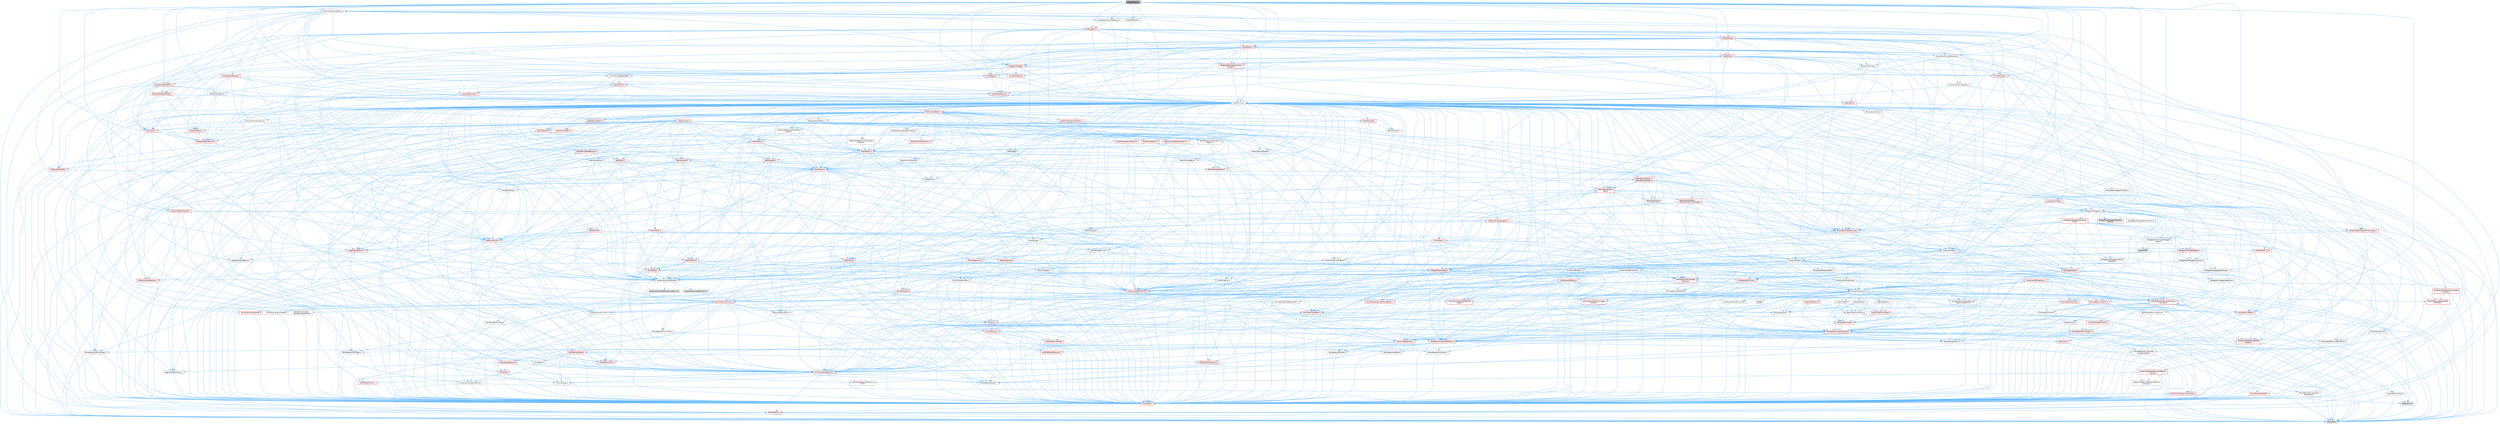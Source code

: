 digraph "SGraphPanel.h"
{
 // INTERACTIVE_SVG=YES
 // LATEX_PDF_SIZE
  bgcolor="transparent";
  edge [fontname=Helvetica,fontsize=10,labelfontname=Helvetica,labelfontsize=10];
  node [fontname=Helvetica,fontsize=10,shape=box,height=0.2,width=0.4];
  Node1 [id="Node000001",label="SGraphPanel.h",height=0.2,width=0.4,color="gray40", fillcolor="grey60", style="filled", fontcolor="black",tooltip=" "];
  Node1 -> Node2 [id="edge1_Node000001_Node000002",color="steelblue1",style="solid",tooltip=" "];
  Node2 [id="Node000002",label="Animation/CurveSequence.h",height=0.2,width=0.4,color="grey40", fillcolor="white", style="filled",URL="$de/d03/CurveSequence_8h.html",tooltip=" "];
  Node2 -> Node3 [id="edge2_Node000002_Node000003",color="steelblue1",style="solid",tooltip=" "];
  Node3 [id="Node000003",label="CoreMinimal.h",height=0.2,width=0.4,color="grey40", fillcolor="white", style="filled",URL="$d7/d67/CoreMinimal_8h.html",tooltip=" "];
  Node3 -> Node4 [id="edge3_Node000003_Node000004",color="steelblue1",style="solid",tooltip=" "];
  Node4 [id="Node000004",label="CoreTypes.h",height=0.2,width=0.4,color="red", fillcolor="#FFF0F0", style="filled",URL="$dc/dec/CoreTypes_8h.html",tooltip=" "];
  Node4 -> Node5 [id="edge4_Node000004_Node000005",color="steelblue1",style="solid",tooltip=" "];
  Node5 [id="Node000005",label="HAL/Platform.h",height=0.2,width=0.4,color="red", fillcolor="#FFF0F0", style="filled",URL="$d9/dd0/Platform_8h.html",tooltip=" "];
  Node5 -> Node8 [id="edge5_Node000005_Node000008",color="steelblue1",style="solid",tooltip=" "];
  Node8 [id="Node000008",label="type_traits",height=0.2,width=0.4,color="grey60", fillcolor="#E0E0E0", style="filled",tooltip=" "];
  Node3 -> Node18 [id="edge6_Node000003_Node000018",color="steelblue1",style="solid",tooltip=" "];
  Node18 [id="Node000018",label="CoreFwd.h",height=0.2,width=0.4,color="red", fillcolor="#FFF0F0", style="filled",URL="$d1/d1e/CoreFwd_8h.html",tooltip=" "];
  Node18 -> Node4 [id="edge7_Node000018_Node000004",color="steelblue1",style="solid",tooltip=" "];
  Node18 -> Node19 [id="edge8_Node000018_Node000019",color="steelblue1",style="solid",tooltip=" "];
  Node19 [id="Node000019",label="Containers/ContainersFwd.h",height=0.2,width=0.4,color="grey40", fillcolor="white", style="filled",URL="$d4/d0a/ContainersFwd_8h.html",tooltip=" "];
  Node19 -> Node5 [id="edge9_Node000019_Node000005",color="steelblue1",style="solid",tooltip=" "];
  Node19 -> Node4 [id="edge10_Node000019_Node000004",color="steelblue1",style="solid",tooltip=" "];
  Node19 -> Node20 [id="edge11_Node000019_Node000020",color="steelblue1",style="solid",tooltip=" "];
  Node20 [id="Node000020",label="Traits/IsContiguousContainer.h",height=0.2,width=0.4,color="red", fillcolor="#FFF0F0", style="filled",URL="$d5/d3c/IsContiguousContainer_8h.html",tooltip=" "];
  Node20 -> Node4 [id="edge12_Node000020_Node000004",color="steelblue1",style="solid",tooltip=" "];
  Node20 -> Node22 [id="edge13_Node000020_Node000022",color="steelblue1",style="solid",tooltip=" "];
  Node22 [id="Node000022",label="initializer_list",height=0.2,width=0.4,color="grey60", fillcolor="#E0E0E0", style="filled",tooltip=" "];
  Node18 -> Node24 [id="edge14_Node000018_Node000024",color="steelblue1",style="solid",tooltip=" "];
  Node24 [id="Node000024",label="UObject/UObjectHierarchy\lFwd.h",height=0.2,width=0.4,color="grey40", fillcolor="white", style="filled",URL="$d3/d13/UObjectHierarchyFwd_8h.html",tooltip=" "];
  Node3 -> Node24 [id="edge15_Node000003_Node000024",color="steelblue1",style="solid",tooltip=" "];
  Node3 -> Node19 [id="edge16_Node000003_Node000019",color="steelblue1",style="solid",tooltip=" "];
  Node3 -> Node25 [id="edge17_Node000003_Node000025",color="steelblue1",style="solid",tooltip=" "];
  Node25 [id="Node000025",label="Misc/VarArgs.h",height=0.2,width=0.4,color="grey40", fillcolor="white", style="filled",URL="$d5/d6f/VarArgs_8h.html",tooltip=" "];
  Node25 -> Node4 [id="edge18_Node000025_Node000004",color="steelblue1",style="solid",tooltip=" "];
  Node3 -> Node26 [id="edge19_Node000003_Node000026",color="steelblue1",style="solid",tooltip=" "];
  Node26 [id="Node000026",label="Logging/LogVerbosity.h",height=0.2,width=0.4,color="grey40", fillcolor="white", style="filled",URL="$d2/d8f/LogVerbosity_8h.html",tooltip=" "];
  Node26 -> Node4 [id="edge20_Node000026_Node000004",color="steelblue1",style="solid",tooltip=" "];
  Node3 -> Node27 [id="edge21_Node000003_Node000027",color="steelblue1",style="solid",tooltip=" "];
  Node27 [id="Node000027",label="Misc/OutputDevice.h",height=0.2,width=0.4,color="red", fillcolor="#FFF0F0", style="filled",URL="$d7/d32/OutputDevice_8h.html",tooltip=" "];
  Node27 -> Node18 [id="edge22_Node000027_Node000018",color="steelblue1",style="solid",tooltip=" "];
  Node27 -> Node4 [id="edge23_Node000027_Node000004",color="steelblue1",style="solid",tooltip=" "];
  Node27 -> Node26 [id="edge24_Node000027_Node000026",color="steelblue1",style="solid",tooltip=" "];
  Node27 -> Node25 [id="edge25_Node000027_Node000025",color="steelblue1",style="solid",tooltip=" "];
  Node3 -> Node33 [id="edge26_Node000003_Node000033",color="steelblue1",style="solid",tooltip=" "];
  Node33 [id="Node000033",label="HAL/PlatformCrt.h",height=0.2,width=0.4,color="red", fillcolor="#FFF0F0", style="filled",URL="$d8/d75/PlatformCrt_8h.html",tooltip=" "];
  Node3 -> Node43 [id="edge27_Node000003_Node000043",color="steelblue1",style="solid",tooltip=" "];
  Node43 [id="Node000043",label="HAL/PlatformMisc.h",height=0.2,width=0.4,color="red", fillcolor="#FFF0F0", style="filled",URL="$d0/df5/PlatformMisc_8h.html",tooltip=" "];
  Node43 -> Node4 [id="edge28_Node000043_Node000004",color="steelblue1",style="solid",tooltip=" "];
  Node3 -> Node62 [id="edge29_Node000003_Node000062",color="steelblue1",style="solid",tooltip=" "];
  Node62 [id="Node000062",label="Misc/AssertionMacros.h",height=0.2,width=0.4,color="red", fillcolor="#FFF0F0", style="filled",URL="$d0/dfa/AssertionMacros_8h.html",tooltip=" "];
  Node62 -> Node4 [id="edge30_Node000062_Node000004",color="steelblue1",style="solid",tooltip=" "];
  Node62 -> Node5 [id="edge31_Node000062_Node000005",color="steelblue1",style="solid",tooltip=" "];
  Node62 -> Node43 [id="edge32_Node000062_Node000043",color="steelblue1",style="solid",tooltip=" "];
  Node62 -> Node63 [id="edge33_Node000062_Node000063",color="steelblue1",style="solid",tooltip=" "];
  Node63 [id="Node000063",label="Templates/EnableIf.h",height=0.2,width=0.4,color="grey40", fillcolor="white", style="filled",URL="$d7/d60/EnableIf_8h.html",tooltip=" "];
  Node63 -> Node4 [id="edge34_Node000063_Node000004",color="steelblue1",style="solid",tooltip=" "];
  Node62 -> Node25 [id="edge35_Node000062_Node000025",color="steelblue1",style="solid",tooltip=" "];
  Node3 -> Node71 [id="edge36_Node000003_Node000071",color="steelblue1",style="solid",tooltip=" "];
  Node71 [id="Node000071",label="Templates/IsPointer.h",height=0.2,width=0.4,color="grey40", fillcolor="white", style="filled",URL="$d7/d05/IsPointer_8h.html",tooltip=" "];
  Node71 -> Node4 [id="edge37_Node000071_Node000004",color="steelblue1",style="solid",tooltip=" "];
  Node3 -> Node72 [id="edge38_Node000003_Node000072",color="steelblue1",style="solid",tooltip=" "];
  Node72 [id="Node000072",label="HAL/PlatformMemory.h",height=0.2,width=0.4,color="red", fillcolor="#FFF0F0", style="filled",URL="$de/d68/PlatformMemory_8h.html",tooltip=" "];
  Node72 -> Node4 [id="edge39_Node000072_Node000004",color="steelblue1",style="solid",tooltip=" "];
  Node3 -> Node55 [id="edge40_Node000003_Node000055",color="steelblue1",style="solid",tooltip=" "];
  Node55 [id="Node000055",label="HAL/PlatformAtomics.h",height=0.2,width=0.4,color="red", fillcolor="#FFF0F0", style="filled",URL="$d3/d36/PlatformAtomics_8h.html",tooltip=" "];
  Node55 -> Node4 [id="edge41_Node000055_Node000004",color="steelblue1",style="solid",tooltip=" "];
  Node3 -> Node77 [id="edge42_Node000003_Node000077",color="steelblue1",style="solid",tooltip=" "];
  Node77 [id="Node000077",label="Misc/Exec.h",height=0.2,width=0.4,color="grey40", fillcolor="white", style="filled",URL="$de/ddb/Exec_8h.html",tooltip=" "];
  Node77 -> Node4 [id="edge43_Node000077_Node000004",color="steelblue1",style="solid",tooltip=" "];
  Node77 -> Node62 [id="edge44_Node000077_Node000062",color="steelblue1",style="solid",tooltip=" "];
  Node3 -> Node78 [id="edge45_Node000003_Node000078",color="steelblue1",style="solid",tooltip=" "];
  Node78 [id="Node000078",label="HAL/MemoryBase.h",height=0.2,width=0.4,color="red", fillcolor="#FFF0F0", style="filled",URL="$d6/d9f/MemoryBase_8h.html",tooltip=" "];
  Node78 -> Node4 [id="edge46_Node000078_Node000004",color="steelblue1",style="solid",tooltip=" "];
  Node78 -> Node55 [id="edge47_Node000078_Node000055",color="steelblue1",style="solid",tooltip=" "];
  Node78 -> Node33 [id="edge48_Node000078_Node000033",color="steelblue1",style="solid",tooltip=" "];
  Node78 -> Node77 [id="edge49_Node000078_Node000077",color="steelblue1",style="solid",tooltip=" "];
  Node78 -> Node27 [id="edge50_Node000078_Node000027",color="steelblue1",style="solid",tooltip=" "];
  Node3 -> Node88 [id="edge51_Node000003_Node000088",color="steelblue1",style="solid",tooltip=" "];
  Node88 [id="Node000088",label="HAL/UnrealMemory.h",height=0.2,width=0.4,color="red", fillcolor="#FFF0F0", style="filled",URL="$d9/d96/UnrealMemory_8h.html",tooltip=" "];
  Node88 -> Node4 [id="edge52_Node000088_Node000004",color="steelblue1",style="solid",tooltip=" "];
  Node88 -> Node78 [id="edge53_Node000088_Node000078",color="steelblue1",style="solid",tooltip=" "];
  Node88 -> Node72 [id="edge54_Node000088_Node000072",color="steelblue1",style="solid",tooltip=" "];
  Node88 -> Node71 [id="edge55_Node000088_Node000071",color="steelblue1",style="solid",tooltip=" "];
  Node3 -> Node90 [id="edge56_Node000003_Node000090",color="steelblue1",style="solid",tooltip=" "];
  Node90 [id="Node000090",label="Templates/IsArithmetic.h",height=0.2,width=0.4,color="grey40", fillcolor="white", style="filled",URL="$d2/d5d/IsArithmetic_8h.html",tooltip=" "];
  Node90 -> Node4 [id="edge57_Node000090_Node000004",color="steelblue1",style="solid",tooltip=" "];
  Node3 -> Node84 [id="edge58_Node000003_Node000084",color="steelblue1",style="solid",tooltip=" "];
  Node84 [id="Node000084",label="Templates/AndOrNot.h",height=0.2,width=0.4,color="grey40", fillcolor="white", style="filled",URL="$db/d0a/AndOrNot_8h.html",tooltip=" "];
  Node84 -> Node4 [id="edge59_Node000084_Node000004",color="steelblue1",style="solid",tooltip=" "];
  Node3 -> Node91 [id="edge60_Node000003_Node000091",color="steelblue1",style="solid",tooltip=" "];
  Node91 [id="Node000091",label="Templates/IsPODType.h",height=0.2,width=0.4,color="grey40", fillcolor="white", style="filled",URL="$d7/db1/IsPODType_8h.html",tooltip=" "];
  Node91 -> Node4 [id="edge61_Node000091_Node000004",color="steelblue1",style="solid",tooltip=" "];
  Node3 -> Node92 [id="edge62_Node000003_Node000092",color="steelblue1",style="solid",tooltip=" "];
  Node92 [id="Node000092",label="Templates/IsUECoreType.h",height=0.2,width=0.4,color="grey40", fillcolor="white", style="filled",URL="$d1/db8/IsUECoreType_8h.html",tooltip=" "];
  Node92 -> Node4 [id="edge63_Node000092_Node000004",color="steelblue1",style="solid",tooltip=" "];
  Node92 -> Node8 [id="edge64_Node000092_Node000008",color="steelblue1",style="solid",tooltip=" "];
  Node3 -> Node85 [id="edge65_Node000003_Node000085",color="steelblue1",style="solid",tooltip=" "];
  Node85 [id="Node000085",label="Templates/IsTriviallyCopy\lConstructible.h",height=0.2,width=0.4,color="grey40", fillcolor="white", style="filled",URL="$d3/d78/IsTriviallyCopyConstructible_8h.html",tooltip=" "];
  Node85 -> Node4 [id="edge66_Node000085_Node000004",color="steelblue1",style="solid",tooltip=" "];
  Node85 -> Node8 [id="edge67_Node000085_Node000008",color="steelblue1",style="solid",tooltip=" "];
  Node3 -> Node93 [id="edge68_Node000003_Node000093",color="steelblue1",style="solid",tooltip=" "];
  Node93 [id="Node000093",label="Templates/UnrealTypeTraits.h",height=0.2,width=0.4,color="red", fillcolor="#FFF0F0", style="filled",URL="$d2/d2d/UnrealTypeTraits_8h.html",tooltip=" "];
  Node93 -> Node4 [id="edge69_Node000093_Node000004",color="steelblue1",style="solid",tooltip=" "];
  Node93 -> Node71 [id="edge70_Node000093_Node000071",color="steelblue1",style="solid",tooltip=" "];
  Node93 -> Node62 [id="edge71_Node000093_Node000062",color="steelblue1",style="solid",tooltip=" "];
  Node93 -> Node84 [id="edge72_Node000093_Node000084",color="steelblue1",style="solid",tooltip=" "];
  Node93 -> Node63 [id="edge73_Node000093_Node000063",color="steelblue1",style="solid",tooltip=" "];
  Node93 -> Node90 [id="edge74_Node000093_Node000090",color="steelblue1",style="solid",tooltip=" "];
  Node93 -> Node91 [id="edge75_Node000093_Node000091",color="steelblue1",style="solid",tooltip=" "];
  Node93 -> Node92 [id="edge76_Node000093_Node000092",color="steelblue1",style="solid",tooltip=" "];
  Node93 -> Node85 [id="edge77_Node000093_Node000085",color="steelblue1",style="solid",tooltip=" "];
  Node3 -> Node63 [id="edge78_Node000003_Node000063",color="steelblue1",style="solid",tooltip=" "];
  Node3 -> Node95 [id="edge79_Node000003_Node000095",color="steelblue1",style="solid",tooltip=" "];
  Node95 [id="Node000095",label="Templates/RemoveReference.h",height=0.2,width=0.4,color="grey40", fillcolor="white", style="filled",URL="$da/dbe/RemoveReference_8h.html",tooltip=" "];
  Node95 -> Node4 [id="edge80_Node000095_Node000004",color="steelblue1",style="solid",tooltip=" "];
  Node3 -> Node96 [id="edge81_Node000003_Node000096",color="steelblue1",style="solid",tooltip=" "];
  Node96 [id="Node000096",label="Templates/IntegralConstant.h",height=0.2,width=0.4,color="grey40", fillcolor="white", style="filled",URL="$db/d1b/IntegralConstant_8h.html",tooltip=" "];
  Node96 -> Node4 [id="edge82_Node000096_Node000004",color="steelblue1",style="solid",tooltip=" "];
  Node3 -> Node97 [id="edge83_Node000003_Node000097",color="steelblue1",style="solid",tooltip=" "];
  Node97 [id="Node000097",label="Templates/IsClass.h",height=0.2,width=0.4,color="grey40", fillcolor="white", style="filled",URL="$db/dcb/IsClass_8h.html",tooltip=" "];
  Node97 -> Node4 [id="edge84_Node000097_Node000004",color="steelblue1",style="solid",tooltip=" "];
  Node3 -> Node98 [id="edge85_Node000003_Node000098",color="steelblue1",style="solid",tooltip=" "];
  Node98 [id="Node000098",label="Templates/TypeCompatible\lBytes.h",height=0.2,width=0.4,color="red", fillcolor="#FFF0F0", style="filled",URL="$df/d0a/TypeCompatibleBytes_8h.html",tooltip=" "];
  Node98 -> Node4 [id="edge86_Node000098_Node000004",color="steelblue1",style="solid",tooltip=" "];
  Node98 -> Node8 [id="edge87_Node000098_Node000008",color="steelblue1",style="solid",tooltip=" "];
  Node3 -> Node20 [id="edge88_Node000003_Node000020",color="steelblue1",style="solid",tooltip=" "];
  Node3 -> Node99 [id="edge89_Node000003_Node000099",color="steelblue1",style="solid",tooltip=" "];
  Node99 [id="Node000099",label="Templates/UnrealTemplate.h",height=0.2,width=0.4,color="red", fillcolor="#FFF0F0", style="filled",URL="$d4/d24/UnrealTemplate_8h.html",tooltip=" "];
  Node99 -> Node4 [id="edge90_Node000099_Node000004",color="steelblue1",style="solid",tooltip=" "];
  Node99 -> Node71 [id="edge91_Node000099_Node000071",color="steelblue1",style="solid",tooltip=" "];
  Node99 -> Node88 [id="edge92_Node000099_Node000088",color="steelblue1",style="solid",tooltip=" "];
  Node99 -> Node93 [id="edge93_Node000099_Node000093",color="steelblue1",style="solid",tooltip=" "];
  Node99 -> Node95 [id="edge94_Node000099_Node000095",color="steelblue1",style="solid",tooltip=" "];
  Node99 -> Node65 [id="edge95_Node000099_Node000065",color="steelblue1",style="solid",tooltip=" "];
  Node65 [id="Node000065",label="Templates/Requires.h",height=0.2,width=0.4,color="grey40", fillcolor="white", style="filled",URL="$dc/d96/Requires_8h.html",tooltip=" "];
  Node65 -> Node63 [id="edge96_Node000065_Node000063",color="steelblue1",style="solid",tooltip=" "];
  Node65 -> Node8 [id="edge97_Node000065_Node000008",color="steelblue1",style="solid",tooltip=" "];
  Node99 -> Node98 [id="edge98_Node000099_Node000098",color="steelblue1",style="solid",tooltip=" "];
  Node99 -> Node20 [id="edge99_Node000099_Node000020",color="steelblue1",style="solid",tooltip=" "];
  Node99 -> Node8 [id="edge100_Node000099_Node000008",color="steelblue1",style="solid",tooltip=" "];
  Node3 -> Node48 [id="edge101_Node000003_Node000048",color="steelblue1",style="solid",tooltip=" "];
  Node48 [id="Node000048",label="Math/NumericLimits.h",height=0.2,width=0.4,color="grey40", fillcolor="white", style="filled",URL="$df/d1b/NumericLimits_8h.html",tooltip=" "];
  Node48 -> Node4 [id="edge102_Node000048_Node000004",color="steelblue1",style="solid",tooltip=" "];
  Node3 -> Node103 [id="edge103_Node000003_Node000103",color="steelblue1",style="solid",tooltip=" "];
  Node103 [id="Node000103",label="HAL/PlatformMath.h",height=0.2,width=0.4,color="red", fillcolor="#FFF0F0", style="filled",URL="$dc/d53/PlatformMath_8h.html",tooltip=" "];
  Node103 -> Node4 [id="edge104_Node000103_Node000004",color="steelblue1",style="solid",tooltip=" "];
  Node3 -> Node86 [id="edge105_Node000003_Node000086",color="steelblue1",style="solid",tooltip=" "];
  Node86 [id="Node000086",label="Templates/IsTriviallyCopy\lAssignable.h",height=0.2,width=0.4,color="grey40", fillcolor="white", style="filled",URL="$d2/df2/IsTriviallyCopyAssignable_8h.html",tooltip=" "];
  Node86 -> Node4 [id="edge106_Node000086_Node000004",color="steelblue1",style="solid",tooltip=" "];
  Node86 -> Node8 [id="edge107_Node000086_Node000008",color="steelblue1",style="solid",tooltip=" "];
  Node3 -> Node111 [id="edge108_Node000003_Node000111",color="steelblue1",style="solid",tooltip=" "];
  Node111 [id="Node000111",label="Templates/MemoryOps.h",height=0.2,width=0.4,color="red", fillcolor="#FFF0F0", style="filled",URL="$db/dea/MemoryOps_8h.html",tooltip=" "];
  Node111 -> Node4 [id="edge109_Node000111_Node000004",color="steelblue1",style="solid",tooltip=" "];
  Node111 -> Node88 [id="edge110_Node000111_Node000088",color="steelblue1",style="solid",tooltip=" "];
  Node111 -> Node86 [id="edge111_Node000111_Node000086",color="steelblue1",style="solid",tooltip=" "];
  Node111 -> Node85 [id="edge112_Node000111_Node000085",color="steelblue1",style="solid",tooltip=" "];
  Node111 -> Node65 [id="edge113_Node000111_Node000065",color="steelblue1",style="solid",tooltip=" "];
  Node111 -> Node93 [id="edge114_Node000111_Node000093",color="steelblue1",style="solid",tooltip=" "];
  Node111 -> Node8 [id="edge115_Node000111_Node000008",color="steelblue1",style="solid",tooltip=" "];
  Node3 -> Node112 [id="edge116_Node000003_Node000112",color="steelblue1",style="solid",tooltip=" "];
  Node112 [id="Node000112",label="Containers/ContainerAllocation\lPolicies.h",height=0.2,width=0.4,color="red", fillcolor="#FFF0F0", style="filled",URL="$d7/dff/ContainerAllocationPolicies_8h.html",tooltip=" "];
  Node112 -> Node4 [id="edge117_Node000112_Node000004",color="steelblue1",style="solid",tooltip=" "];
  Node112 -> Node112 [id="edge118_Node000112_Node000112",color="steelblue1",style="solid",tooltip=" "];
  Node112 -> Node103 [id="edge119_Node000112_Node000103",color="steelblue1",style="solid",tooltip=" "];
  Node112 -> Node88 [id="edge120_Node000112_Node000088",color="steelblue1",style="solid",tooltip=" "];
  Node112 -> Node48 [id="edge121_Node000112_Node000048",color="steelblue1",style="solid",tooltip=" "];
  Node112 -> Node62 [id="edge122_Node000112_Node000062",color="steelblue1",style="solid",tooltip=" "];
  Node112 -> Node111 [id="edge123_Node000112_Node000111",color="steelblue1",style="solid",tooltip=" "];
  Node112 -> Node98 [id="edge124_Node000112_Node000098",color="steelblue1",style="solid",tooltip=" "];
  Node112 -> Node8 [id="edge125_Node000112_Node000008",color="steelblue1",style="solid",tooltip=" "];
  Node3 -> Node115 [id="edge126_Node000003_Node000115",color="steelblue1",style="solid",tooltip=" "];
  Node115 [id="Node000115",label="Templates/IsEnumClass.h",height=0.2,width=0.4,color="grey40", fillcolor="white", style="filled",URL="$d7/d15/IsEnumClass_8h.html",tooltip=" "];
  Node115 -> Node4 [id="edge127_Node000115_Node000004",color="steelblue1",style="solid",tooltip=" "];
  Node115 -> Node84 [id="edge128_Node000115_Node000084",color="steelblue1",style="solid",tooltip=" "];
  Node3 -> Node116 [id="edge129_Node000003_Node000116",color="steelblue1",style="solid",tooltip=" "];
  Node116 [id="Node000116",label="HAL/PlatformProperties.h",height=0.2,width=0.4,color="red", fillcolor="#FFF0F0", style="filled",URL="$d9/db0/PlatformProperties_8h.html",tooltip=" "];
  Node116 -> Node4 [id="edge130_Node000116_Node000004",color="steelblue1",style="solid",tooltip=" "];
  Node3 -> Node119 [id="edge131_Node000003_Node000119",color="steelblue1",style="solid",tooltip=" "];
  Node119 [id="Node000119",label="Misc/EngineVersionBase.h",height=0.2,width=0.4,color="grey40", fillcolor="white", style="filled",URL="$d5/d2b/EngineVersionBase_8h.html",tooltip=" "];
  Node119 -> Node4 [id="edge132_Node000119_Node000004",color="steelblue1",style="solid",tooltip=" "];
  Node3 -> Node120 [id="edge133_Node000003_Node000120",color="steelblue1",style="solid",tooltip=" "];
  Node120 [id="Node000120",label="Internationalization\l/TextNamespaceFwd.h",height=0.2,width=0.4,color="grey40", fillcolor="white", style="filled",URL="$d8/d97/TextNamespaceFwd_8h.html",tooltip=" "];
  Node120 -> Node4 [id="edge134_Node000120_Node000004",color="steelblue1",style="solid",tooltip=" "];
  Node3 -> Node121 [id="edge135_Node000003_Node000121",color="steelblue1",style="solid",tooltip=" "];
  Node121 [id="Node000121",label="Serialization/Archive.h",height=0.2,width=0.4,color="red", fillcolor="#FFF0F0", style="filled",URL="$d7/d3b/Archive_8h.html",tooltip=" "];
  Node121 -> Node18 [id="edge136_Node000121_Node000018",color="steelblue1",style="solid",tooltip=" "];
  Node121 -> Node4 [id="edge137_Node000121_Node000004",color="steelblue1",style="solid",tooltip=" "];
  Node121 -> Node116 [id="edge138_Node000121_Node000116",color="steelblue1",style="solid",tooltip=" "];
  Node121 -> Node120 [id="edge139_Node000121_Node000120",color="steelblue1",style="solid",tooltip=" "];
  Node121 -> Node62 [id="edge140_Node000121_Node000062",color="steelblue1",style="solid",tooltip=" "];
  Node121 -> Node119 [id="edge141_Node000121_Node000119",color="steelblue1",style="solid",tooltip=" "];
  Node121 -> Node25 [id="edge142_Node000121_Node000025",color="steelblue1",style="solid",tooltip=" "];
  Node121 -> Node63 [id="edge143_Node000121_Node000063",color="steelblue1",style="solid",tooltip=" "];
  Node121 -> Node115 [id="edge144_Node000121_Node000115",color="steelblue1",style="solid",tooltip=" "];
  Node121 -> Node99 [id="edge145_Node000121_Node000099",color="steelblue1",style="solid",tooltip=" "];
  Node121 -> Node124 [id="edge146_Node000121_Node000124",color="steelblue1",style="solid",tooltip=" "];
  Node124 [id="Node000124",label="UObject/ObjectVersion.h",height=0.2,width=0.4,color="grey40", fillcolor="white", style="filled",URL="$da/d63/ObjectVersion_8h.html",tooltip=" "];
  Node124 -> Node4 [id="edge147_Node000124_Node000004",color="steelblue1",style="solid",tooltip=" "];
  Node3 -> Node125 [id="edge148_Node000003_Node000125",color="steelblue1",style="solid",tooltip=" "];
  Node125 [id="Node000125",label="Templates/Less.h",height=0.2,width=0.4,color="grey40", fillcolor="white", style="filled",URL="$de/dc8/Less_8h.html",tooltip=" "];
  Node125 -> Node4 [id="edge149_Node000125_Node000004",color="steelblue1",style="solid",tooltip=" "];
  Node125 -> Node99 [id="edge150_Node000125_Node000099",color="steelblue1",style="solid",tooltip=" "];
  Node3 -> Node126 [id="edge151_Node000003_Node000126",color="steelblue1",style="solid",tooltip=" "];
  Node126 [id="Node000126",label="Templates/Sorting.h",height=0.2,width=0.4,color="red", fillcolor="#FFF0F0", style="filled",URL="$d3/d9e/Sorting_8h.html",tooltip=" "];
  Node126 -> Node4 [id="edge152_Node000126_Node000004",color="steelblue1",style="solid",tooltip=" "];
  Node126 -> Node103 [id="edge153_Node000126_Node000103",color="steelblue1",style="solid",tooltip=" "];
  Node126 -> Node125 [id="edge154_Node000126_Node000125",color="steelblue1",style="solid",tooltip=" "];
  Node3 -> Node137 [id="edge155_Node000003_Node000137",color="steelblue1",style="solid",tooltip=" "];
  Node137 [id="Node000137",label="Misc/Char.h",height=0.2,width=0.4,color="red", fillcolor="#FFF0F0", style="filled",URL="$d0/d58/Char_8h.html",tooltip=" "];
  Node137 -> Node4 [id="edge156_Node000137_Node000004",color="steelblue1",style="solid",tooltip=" "];
  Node137 -> Node8 [id="edge157_Node000137_Node000008",color="steelblue1",style="solid",tooltip=" "];
  Node3 -> Node140 [id="edge158_Node000003_Node000140",color="steelblue1",style="solid",tooltip=" "];
  Node140 [id="Node000140",label="GenericPlatform/GenericPlatform\lStricmp.h",height=0.2,width=0.4,color="grey40", fillcolor="white", style="filled",URL="$d2/d86/GenericPlatformStricmp_8h.html",tooltip=" "];
  Node140 -> Node4 [id="edge159_Node000140_Node000004",color="steelblue1",style="solid",tooltip=" "];
  Node3 -> Node141 [id="edge160_Node000003_Node000141",color="steelblue1",style="solid",tooltip=" "];
  Node141 [id="Node000141",label="GenericPlatform/GenericPlatform\lString.h",height=0.2,width=0.4,color="red", fillcolor="#FFF0F0", style="filled",URL="$dd/d20/GenericPlatformString_8h.html",tooltip=" "];
  Node141 -> Node4 [id="edge161_Node000141_Node000004",color="steelblue1",style="solid",tooltip=" "];
  Node141 -> Node140 [id="edge162_Node000141_Node000140",color="steelblue1",style="solid",tooltip=" "];
  Node141 -> Node63 [id="edge163_Node000141_Node000063",color="steelblue1",style="solid",tooltip=" "];
  Node141 -> Node8 [id="edge164_Node000141_Node000008",color="steelblue1",style="solid",tooltip=" "];
  Node3 -> Node74 [id="edge165_Node000003_Node000074",color="steelblue1",style="solid",tooltip=" "];
  Node74 [id="Node000074",label="HAL/PlatformString.h",height=0.2,width=0.4,color="red", fillcolor="#FFF0F0", style="filled",URL="$db/db5/PlatformString_8h.html",tooltip=" "];
  Node74 -> Node4 [id="edge166_Node000074_Node000004",color="steelblue1",style="solid",tooltip=" "];
  Node3 -> Node144 [id="edge167_Node000003_Node000144",color="steelblue1",style="solid",tooltip=" "];
  Node144 [id="Node000144",label="Misc/CString.h",height=0.2,width=0.4,color="red", fillcolor="#FFF0F0", style="filled",URL="$d2/d49/CString_8h.html",tooltip=" "];
  Node144 -> Node4 [id="edge168_Node000144_Node000004",color="steelblue1",style="solid",tooltip=" "];
  Node144 -> Node33 [id="edge169_Node000144_Node000033",color="steelblue1",style="solid",tooltip=" "];
  Node144 -> Node74 [id="edge170_Node000144_Node000074",color="steelblue1",style="solid",tooltip=" "];
  Node144 -> Node62 [id="edge171_Node000144_Node000062",color="steelblue1",style="solid",tooltip=" "];
  Node144 -> Node137 [id="edge172_Node000144_Node000137",color="steelblue1",style="solid",tooltip=" "];
  Node144 -> Node25 [id="edge173_Node000144_Node000025",color="steelblue1",style="solid",tooltip=" "];
  Node3 -> Node145 [id="edge174_Node000003_Node000145",color="steelblue1",style="solid",tooltip=" "];
  Node145 [id="Node000145",label="Misc/Crc.h",height=0.2,width=0.4,color="red", fillcolor="#FFF0F0", style="filled",URL="$d4/dd2/Crc_8h.html",tooltip=" "];
  Node145 -> Node4 [id="edge175_Node000145_Node000004",color="steelblue1",style="solid",tooltip=" "];
  Node145 -> Node74 [id="edge176_Node000145_Node000074",color="steelblue1",style="solid",tooltip=" "];
  Node145 -> Node62 [id="edge177_Node000145_Node000062",color="steelblue1",style="solid",tooltip=" "];
  Node145 -> Node144 [id="edge178_Node000145_Node000144",color="steelblue1",style="solid",tooltip=" "];
  Node145 -> Node137 [id="edge179_Node000145_Node000137",color="steelblue1",style="solid",tooltip=" "];
  Node145 -> Node93 [id="edge180_Node000145_Node000093",color="steelblue1",style="solid",tooltip=" "];
  Node3 -> Node136 [id="edge181_Node000003_Node000136",color="steelblue1",style="solid",tooltip=" "];
  Node136 [id="Node000136",label="Math/UnrealMathUtility.h",height=0.2,width=0.4,color="red", fillcolor="#FFF0F0", style="filled",URL="$db/db8/UnrealMathUtility_8h.html",tooltip=" "];
  Node136 -> Node4 [id="edge182_Node000136_Node000004",color="steelblue1",style="solid",tooltip=" "];
  Node136 -> Node62 [id="edge183_Node000136_Node000062",color="steelblue1",style="solid",tooltip=" "];
  Node136 -> Node103 [id="edge184_Node000136_Node000103",color="steelblue1",style="solid",tooltip=" "];
  Node136 -> Node65 [id="edge185_Node000136_Node000065",color="steelblue1",style="solid",tooltip=" "];
  Node3 -> Node146 [id="edge186_Node000003_Node000146",color="steelblue1",style="solid",tooltip=" "];
  Node146 [id="Node000146",label="Containers/UnrealString.h",height=0.2,width=0.4,color="grey40", fillcolor="white", style="filled",URL="$d5/dba/UnrealString_8h.html",tooltip=" "];
  Node146 -> Node147 [id="edge187_Node000146_Node000147",color="steelblue1",style="solid",tooltip=" "];
  Node147 [id="Node000147",label="Containers/UnrealStringIncludes.h.inl",height=0.2,width=0.4,color="grey60", fillcolor="#E0E0E0", style="filled",tooltip=" "];
  Node146 -> Node148 [id="edge188_Node000146_Node000148",color="steelblue1",style="solid",tooltip=" "];
  Node148 [id="Node000148",label="Containers/UnrealString.h.inl",height=0.2,width=0.4,color="grey60", fillcolor="#E0E0E0", style="filled",tooltip=" "];
  Node146 -> Node149 [id="edge189_Node000146_Node000149",color="steelblue1",style="solid",tooltip=" "];
  Node149 [id="Node000149",label="Misc/StringFormatArg.h",height=0.2,width=0.4,color="grey40", fillcolor="white", style="filled",URL="$d2/d16/StringFormatArg_8h.html",tooltip=" "];
  Node149 -> Node19 [id="edge190_Node000149_Node000019",color="steelblue1",style="solid",tooltip=" "];
  Node3 -> Node150 [id="edge191_Node000003_Node000150",color="steelblue1",style="solid",tooltip=" "];
  Node150 [id="Node000150",label="Containers/Array.h",height=0.2,width=0.4,color="grey40", fillcolor="white", style="filled",URL="$df/dd0/Array_8h.html",tooltip=" "];
  Node150 -> Node4 [id="edge192_Node000150_Node000004",color="steelblue1",style="solid",tooltip=" "];
  Node150 -> Node62 [id="edge193_Node000150_Node000062",color="steelblue1",style="solid",tooltip=" "];
  Node150 -> Node151 [id="edge194_Node000150_Node000151",color="steelblue1",style="solid",tooltip=" "];
  Node151 [id="Node000151",label="Misc/IntrusiveUnsetOptional\lState.h",height=0.2,width=0.4,color="red", fillcolor="#FFF0F0", style="filled",URL="$d2/d0a/IntrusiveUnsetOptionalState_8h.html",tooltip=" "];
  Node150 -> Node153 [id="edge195_Node000150_Node000153",color="steelblue1",style="solid",tooltip=" "];
  Node153 [id="Node000153",label="Misc/ReverseIterate.h",height=0.2,width=0.4,color="red", fillcolor="#FFF0F0", style="filled",URL="$db/de3/ReverseIterate_8h.html",tooltip=" "];
  Node153 -> Node5 [id="edge196_Node000153_Node000005",color="steelblue1",style="solid",tooltip=" "];
  Node150 -> Node88 [id="edge197_Node000150_Node000088",color="steelblue1",style="solid",tooltip=" "];
  Node150 -> Node93 [id="edge198_Node000150_Node000093",color="steelblue1",style="solid",tooltip=" "];
  Node150 -> Node99 [id="edge199_Node000150_Node000099",color="steelblue1",style="solid",tooltip=" "];
  Node150 -> Node155 [id="edge200_Node000150_Node000155",color="steelblue1",style="solid",tooltip=" "];
  Node155 [id="Node000155",label="Containers/AllowShrinking.h",height=0.2,width=0.4,color="grey40", fillcolor="white", style="filled",URL="$d7/d1a/AllowShrinking_8h.html",tooltip=" "];
  Node155 -> Node4 [id="edge201_Node000155_Node000004",color="steelblue1",style="solid",tooltip=" "];
  Node150 -> Node112 [id="edge202_Node000150_Node000112",color="steelblue1",style="solid",tooltip=" "];
  Node150 -> Node156 [id="edge203_Node000150_Node000156",color="steelblue1",style="solid",tooltip=" "];
  Node156 [id="Node000156",label="Containers/ContainerElement\lTypeCompatibility.h",height=0.2,width=0.4,color="grey40", fillcolor="white", style="filled",URL="$df/ddf/ContainerElementTypeCompatibility_8h.html",tooltip=" "];
  Node156 -> Node4 [id="edge204_Node000156_Node000004",color="steelblue1",style="solid",tooltip=" "];
  Node156 -> Node93 [id="edge205_Node000156_Node000093",color="steelblue1",style="solid",tooltip=" "];
  Node150 -> Node121 [id="edge206_Node000150_Node000121",color="steelblue1",style="solid",tooltip=" "];
  Node150 -> Node157 [id="edge207_Node000150_Node000157",color="steelblue1",style="solid",tooltip=" "];
  Node157 [id="Node000157",label="Serialization/MemoryImage\lWriter.h",height=0.2,width=0.4,color="red", fillcolor="#FFF0F0", style="filled",URL="$d0/d08/MemoryImageWriter_8h.html",tooltip=" "];
  Node157 -> Node4 [id="edge208_Node000157_Node000004",color="steelblue1",style="solid",tooltip=" "];
  Node150 -> Node166 [id="edge209_Node000150_Node000166",color="steelblue1",style="solid",tooltip=" "];
  Node166 [id="Node000166",label="Algo/Heapify.h",height=0.2,width=0.4,color="grey40", fillcolor="white", style="filled",URL="$d0/d2a/Heapify_8h.html",tooltip=" "];
  Node166 -> Node133 [id="edge210_Node000166_Node000133",color="steelblue1",style="solid",tooltip=" "];
  Node133 [id="Node000133",label="Algo/Impl/BinaryHeap.h",height=0.2,width=0.4,color="red", fillcolor="#FFF0F0", style="filled",URL="$d7/da3/Algo_2Impl_2BinaryHeap_8h.html",tooltip=" "];
  Node133 -> Node129 [id="edge211_Node000133_Node000129",color="steelblue1",style="solid",tooltip=" "];
  Node129 [id="Node000129",label="Templates/Invoke.h",height=0.2,width=0.4,color="red", fillcolor="#FFF0F0", style="filled",URL="$d7/deb/Invoke_8h.html",tooltip=" "];
  Node129 -> Node4 [id="edge212_Node000129_Node000004",color="steelblue1",style="solid",tooltip=" "];
  Node129 -> Node99 [id="edge213_Node000129_Node000099",color="steelblue1",style="solid",tooltip=" "];
  Node129 -> Node8 [id="edge214_Node000129_Node000008",color="steelblue1",style="solid",tooltip=" "];
  Node133 -> Node8 [id="edge215_Node000133_Node000008",color="steelblue1",style="solid",tooltip=" "];
  Node166 -> Node128 [id="edge216_Node000166_Node000128",color="steelblue1",style="solid",tooltip=" "];
  Node128 [id="Node000128",label="Templates/IdentityFunctor.h",height=0.2,width=0.4,color="grey40", fillcolor="white", style="filled",URL="$d7/d2e/IdentityFunctor_8h.html",tooltip=" "];
  Node128 -> Node5 [id="edge217_Node000128_Node000005",color="steelblue1",style="solid",tooltip=" "];
  Node166 -> Node129 [id="edge218_Node000166_Node000129",color="steelblue1",style="solid",tooltip=" "];
  Node166 -> Node125 [id="edge219_Node000166_Node000125",color="steelblue1",style="solid",tooltip=" "];
  Node166 -> Node99 [id="edge220_Node000166_Node000099",color="steelblue1",style="solid",tooltip=" "];
  Node150 -> Node167 [id="edge221_Node000150_Node000167",color="steelblue1",style="solid",tooltip=" "];
  Node167 [id="Node000167",label="Algo/HeapSort.h",height=0.2,width=0.4,color="grey40", fillcolor="white", style="filled",URL="$d3/d92/HeapSort_8h.html",tooltip=" "];
  Node167 -> Node133 [id="edge222_Node000167_Node000133",color="steelblue1",style="solid",tooltip=" "];
  Node167 -> Node128 [id="edge223_Node000167_Node000128",color="steelblue1",style="solid",tooltip=" "];
  Node167 -> Node125 [id="edge224_Node000167_Node000125",color="steelblue1",style="solid",tooltip=" "];
  Node167 -> Node99 [id="edge225_Node000167_Node000099",color="steelblue1",style="solid",tooltip=" "];
  Node150 -> Node168 [id="edge226_Node000150_Node000168",color="steelblue1",style="solid",tooltip=" "];
  Node168 [id="Node000168",label="Algo/IsHeap.h",height=0.2,width=0.4,color="grey40", fillcolor="white", style="filled",URL="$de/d32/IsHeap_8h.html",tooltip=" "];
  Node168 -> Node133 [id="edge227_Node000168_Node000133",color="steelblue1",style="solid",tooltip=" "];
  Node168 -> Node128 [id="edge228_Node000168_Node000128",color="steelblue1",style="solid",tooltip=" "];
  Node168 -> Node129 [id="edge229_Node000168_Node000129",color="steelblue1",style="solid",tooltip=" "];
  Node168 -> Node125 [id="edge230_Node000168_Node000125",color="steelblue1",style="solid",tooltip=" "];
  Node168 -> Node99 [id="edge231_Node000168_Node000099",color="steelblue1",style="solid",tooltip=" "];
  Node150 -> Node133 [id="edge232_Node000150_Node000133",color="steelblue1",style="solid",tooltip=" "];
  Node150 -> Node169 [id="edge233_Node000150_Node000169",color="steelblue1",style="solid",tooltip=" "];
  Node169 [id="Node000169",label="Algo/StableSort.h",height=0.2,width=0.4,color="red", fillcolor="#FFF0F0", style="filled",URL="$d7/d3c/StableSort_8h.html",tooltip=" "];
  Node169 -> Node128 [id="edge234_Node000169_Node000128",color="steelblue1",style="solid",tooltip=" "];
  Node169 -> Node129 [id="edge235_Node000169_Node000129",color="steelblue1",style="solid",tooltip=" "];
  Node169 -> Node125 [id="edge236_Node000169_Node000125",color="steelblue1",style="solid",tooltip=" "];
  Node169 -> Node99 [id="edge237_Node000169_Node000099",color="steelblue1",style="solid",tooltip=" "];
  Node150 -> Node171 [id="edge238_Node000150_Node000171",color="steelblue1",style="solid",tooltip=" "];
  Node171 [id="Node000171",label="Concepts/GetTypeHashable.h",height=0.2,width=0.4,color="grey40", fillcolor="white", style="filled",URL="$d3/da2/GetTypeHashable_8h.html",tooltip=" "];
  Node171 -> Node4 [id="edge239_Node000171_Node000004",color="steelblue1",style="solid",tooltip=" "];
  Node171 -> Node162 [id="edge240_Node000171_Node000162",color="steelblue1",style="solid",tooltip=" "];
  Node162 [id="Node000162",label="Templates/TypeHash.h",height=0.2,width=0.4,color="red", fillcolor="#FFF0F0", style="filled",URL="$d1/d62/TypeHash_8h.html",tooltip=" "];
  Node162 -> Node4 [id="edge241_Node000162_Node000004",color="steelblue1",style="solid",tooltip=" "];
  Node162 -> Node65 [id="edge242_Node000162_Node000065",color="steelblue1",style="solid",tooltip=" "];
  Node162 -> Node145 [id="edge243_Node000162_Node000145",color="steelblue1",style="solid",tooltip=" "];
  Node162 -> Node8 [id="edge244_Node000162_Node000008",color="steelblue1",style="solid",tooltip=" "];
  Node150 -> Node128 [id="edge245_Node000150_Node000128",color="steelblue1",style="solid",tooltip=" "];
  Node150 -> Node129 [id="edge246_Node000150_Node000129",color="steelblue1",style="solid",tooltip=" "];
  Node150 -> Node125 [id="edge247_Node000150_Node000125",color="steelblue1",style="solid",tooltip=" "];
  Node150 -> Node172 [id="edge248_Node000150_Node000172",color="steelblue1",style="solid",tooltip=" "];
  Node172 [id="Node000172",label="Templates/LosesQualifiers\lFromTo.h",height=0.2,width=0.4,color="red", fillcolor="#FFF0F0", style="filled",URL="$d2/db3/LosesQualifiersFromTo_8h.html",tooltip=" "];
  Node172 -> Node8 [id="edge249_Node000172_Node000008",color="steelblue1",style="solid",tooltip=" "];
  Node150 -> Node65 [id="edge250_Node000150_Node000065",color="steelblue1",style="solid",tooltip=" "];
  Node150 -> Node126 [id="edge251_Node000150_Node000126",color="steelblue1",style="solid",tooltip=" "];
  Node150 -> Node173 [id="edge252_Node000150_Node000173",color="steelblue1",style="solid",tooltip=" "];
  Node173 [id="Node000173",label="Templates/AlignmentTemplates.h",height=0.2,width=0.4,color="red", fillcolor="#FFF0F0", style="filled",URL="$dd/d32/AlignmentTemplates_8h.html",tooltip=" "];
  Node173 -> Node4 [id="edge253_Node000173_Node000004",color="steelblue1",style="solid",tooltip=" "];
  Node173 -> Node71 [id="edge254_Node000173_Node000071",color="steelblue1",style="solid",tooltip=" "];
  Node150 -> Node46 [id="edge255_Node000150_Node000046",color="steelblue1",style="solid",tooltip=" "];
  Node46 [id="Node000046",label="Traits/ElementType.h",height=0.2,width=0.4,color="grey40", fillcolor="white", style="filled",URL="$d5/d4f/ElementType_8h.html",tooltip=" "];
  Node46 -> Node5 [id="edge256_Node000046_Node000005",color="steelblue1",style="solid",tooltip=" "];
  Node46 -> Node22 [id="edge257_Node000046_Node000022",color="steelblue1",style="solid",tooltip=" "];
  Node46 -> Node8 [id="edge258_Node000046_Node000008",color="steelblue1",style="solid",tooltip=" "];
  Node150 -> Node109 [id="edge259_Node000150_Node000109",color="steelblue1",style="solid",tooltip=" "];
  Node109 [id="Node000109",label="limits",height=0.2,width=0.4,color="grey60", fillcolor="#E0E0E0", style="filled",tooltip=" "];
  Node150 -> Node8 [id="edge260_Node000150_Node000008",color="steelblue1",style="solid",tooltip=" "];
  Node3 -> Node174 [id="edge261_Node000003_Node000174",color="steelblue1",style="solid",tooltip=" "];
  Node174 [id="Node000174",label="Misc/FrameNumber.h",height=0.2,width=0.4,color="grey40", fillcolor="white", style="filled",URL="$dd/dbd/FrameNumber_8h.html",tooltip=" "];
  Node174 -> Node4 [id="edge262_Node000174_Node000004",color="steelblue1",style="solid",tooltip=" "];
  Node174 -> Node48 [id="edge263_Node000174_Node000048",color="steelblue1",style="solid",tooltip=" "];
  Node174 -> Node136 [id="edge264_Node000174_Node000136",color="steelblue1",style="solid",tooltip=" "];
  Node174 -> Node63 [id="edge265_Node000174_Node000063",color="steelblue1",style="solid",tooltip=" "];
  Node174 -> Node93 [id="edge266_Node000174_Node000093",color="steelblue1",style="solid",tooltip=" "];
  Node3 -> Node175 [id="edge267_Node000003_Node000175",color="steelblue1",style="solid",tooltip=" "];
  Node175 [id="Node000175",label="Misc/Timespan.h",height=0.2,width=0.4,color="grey40", fillcolor="white", style="filled",URL="$da/dd9/Timespan_8h.html",tooltip=" "];
  Node175 -> Node4 [id="edge268_Node000175_Node000004",color="steelblue1",style="solid",tooltip=" "];
  Node175 -> Node176 [id="edge269_Node000175_Node000176",color="steelblue1",style="solid",tooltip=" "];
  Node176 [id="Node000176",label="Math/Interval.h",height=0.2,width=0.4,color="grey40", fillcolor="white", style="filled",URL="$d1/d55/Interval_8h.html",tooltip=" "];
  Node176 -> Node4 [id="edge270_Node000176_Node000004",color="steelblue1",style="solid",tooltip=" "];
  Node176 -> Node90 [id="edge271_Node000176_Node000090",color="steelblue1",style="solid",tooltip=" "];
  Node176 -> Node93 [id="edge272_Node000176_Node000093",color="steelblue1",style="solid",tooltip=" "];
  Node176 -> Node48 [id="edge273_Node000176_Node000048",color="steelblue1",style="solid",tooltip=" "];
  Node176 -> Node136 [id="edge274_Node000176_Node000136",color="steelblue1",style="solid",tooltip=" "];
  Node175 -> Node136 [id="edge275_Node000175_Node000136",color="steelblue1",style="solid",tooltip=" "];
  Node175 -> Node62 [id="edge276_Node000175_Node000062",color="steelblue1",style="solid",tooltip=" "];
  Node3 -> Node177 [id="edge277_Node000003_Node000177",color="steelblue1",style="solid",tooltip=" "];
  Node177 [id="Node000177",label="Containers/StringConv.h",height=0.2,width=0.4,color="red", fillcolor="#FFF0F0", style="filled",URL="$d3/ddf/StringConv_8h.html",tooltip=" "];
  Node177 -> Node4 [id="edge278_Node000177_Node000004",color="steelblue1",style="solid",tooltip=" "];
  Node177 -> Node62 [id="edge279_Node000177_Node000062",color="steelblue1",style="solid",tooltip=" "];
  Node177 -> Node112 [id="edge280_Node000177_Node000112",color="steelblue1",style="solid",tooltip=" "];
  Node177 -> Node150 [id="edge281_Node000177_Node000150",color="steelblue1",style="solid",tooltip=" "];
  Node177 -> Node144 [id="edge282_Node000177_Node000144",color="steelblue1",style="solid",tooltip=" "];
  Node177 -> Node178 [id="edge283_Node000177_Node000178",color="steelblue1",style="solid",tooltip=" "];
  Node178 [id="Node000178",label="Templates/IsArray.h",height=0.2,width=0.4,color="grey40", fillcolor="white", style="filled",URL="$d8/d8d/IsArray_8h.html",tooltip=" "];
  Node178 -> Node4 [id="edge284_Node000178_Node000004",color="steelblue1",style="solid",tooltip=" "];
  Node177 -> Node99 [id="edge285_Node000177_Node000099",color="steelblue1",style="solid",tooltip=" "];
  Node177 -> Node93 [id="edge286_Node000177_Node000093",color="steelblue1",style="solid",tooltip=" "];
  Node177 -> Node46 [id="edge287_Node000177_Node000046",color="steelblue1",style="solid",tooltip=" "];
  Node177 -> Node20 [id="edge288_Node000177_Node000020",color="steelblue1",style="solid",tooltip=" "];
  Node177 -> Node8 [id="edge289_Node000177_Node000008",color="steelblue1",style="solid",tooltip=" "];
  Node3 -> Node179 [id="edge290_Node000003_Node000179",color="steelblue1",style="solid",tooltip=" "];
  Node179 [id="Node000179",label="UObject/UnrealNames.h",height=0.2,width=0.4,color="red", fillcolor="#FFF0F0", style="filled",URL="$d8/db1/UnrealNames_8h.html",tooltip=" "];
  Node179 -> Node4 [id="edge291_Node000179_Node000004",color="steelblue1",style="solid",tooltip=" "];
  Node3 -> Node181 [id="edge292_Node000003_Node000181",color="steelblue1",style="solid",tooltip=" "];
  Node181 [id="Node000181",label="UObject/NameTypes.h",height=0.2,width=0.4,color="red", fillcolor="#FFF0F0", style="filled",URL="$d6/d35/NameTypes_8h.html",tooltip=" "];
  Node181 -> Node4 [id="edge293_Node000181_Node000004",color="steelblue1",style="solid",tooltip=" "];
  Node181 -> Node62 [id="edge294_Node000181_Node000062",color="steelblue1",style="solid",tooltip=" "];
  Node181 -> Node88 [id="edge295_Node000181_Node000088",color="steelblue1",style="solid",tooltip=" "];
  Node181 -> Node93 [id="edge296_Node000181_Node000093",color="steelblue1",style="solid",tooltip=" "];
  Node181 -> Node99 [id="edge297_Node000181_Node000099",color="steelblue1",style="solid",tooltip=" "];
  Node181 -> Node146 [id="edge298_Node000181_Node000146",color="steelblue1",style="solid",tooltip=" "];
  Node181 -> Node177 [id="edge299_Node000181_Node000177",color="steelblue1",style="solid",tooltip=" "];
  Node181 -> Node179 [id="edge300_Node000181_Node000179",color="steelblue1",style="solid",tooltip=" "];
  Node181 -> Node151 [id="edge301_Node000181_Node000151",color="steelblue1",style="solid",tooltip=" "];
  Node3 -> Node189 [id="edge302_Node000003_Node000189",color="steelblue1",style="solid",tooltip=" "];
  Node189 [id="Node000189",label="Misc/Parse.h",height=0.2,width=0.4,color="red", fillcolor="#FFF0F0", style="filled",URL="$dc/d71/Parse_8h.html",tooltip=" "];
  Node189 -> Node146 [id="edge303_Node000189_Node000146",color="steelblue1",style="solid",tooltip=" "];
  Node189 -> Node4 [id="edge304_Node000189_Node000004",color="steelblue1",style="solid",tooltip=" "];
  Node189 -> Node33 [id="edge305_Node000189_Node000033",color="steelblue1",style="solid",tooltip=" "];
  Node189 -> Node190 [id="edge306_Node000189_Node000190",color="steelblue1",style="solid",tooltip=" "];
  Node190 [id="Node000190",label="Templates/Function.h",height=0.2,width=0.4,color="red", fillcolor="#FFF0F0", style="filled",URL="$df/df5/Function_8h.html",tooltip=" "];
  Node190 -> Node4 [id="edge307_Node000190_Node000004",color="steelblue1",style="solid",tooltip=" "];
  Node190 -> Node62 [id="edge308_Node000190_Node000062",color="steelblue1",style="solid",tooltip=" "];
  Node190 -> Node151 [id="edge309_Node000190_Node000151",color="steelblue1",style="solid",tooltip=" "];
  Node190 -> Node88 [id="edge310_Node000190_Node000088",color="steelblue1",style="solid",tooltip=" "];
  Node190 -> Node93 [id="edge311_Node000190_Node000093",color="steelblue1",style="solid",tooltip=" "];
  Node190 -> Node129 [id="edge312_Node000190_Node000129",color="steelblue1",style="solid",tooltip=" "];
  Node190 -> Node99 [id="edge313_Node000190_Node000099",color="steelblue1",style="solid",tooltip=" "];
  Node190 -> Node65 [id="edge314_Node000190_Node000065",color="steelblue1",style="solid",tooltip=" "];
  Node190 -> Node136 [id="edge315_Node000190_Node000136",color="steelblue1",style="solid",tooltip=" "];
  Node190 -> Node8 [id="edge316_Node000190_Node000008",color="steelblue1",style="solid",tooltip=" "];
  Node3 -> Node173 [id="edge317_Node000003_Node000173",color="steelblue1",style="solid",tooltip=" "];
  Node3 -> Node192 [id="edge318_Node000003_Node000192",color="steelblue1",style="solid",tooltip=" "];
  Node192 [id="Node000192",label="Misc/StructBuilder.h",height=0.2,width=0.4,color="grey40", fillcolor="white", style="filled",URL="$d9/db3/StructBuilder_8h.html",tooltip=" "];
  Node192 -> Node4 [id="edge319_Node000192_Node000004",color="steelblue1",style="solid",tooltip=" "];
  Node192 -> Node136 [id="edge320_Node000192_Node000136",color="steelblue1",style="solid",tooltip=" "];
  Node192 -> Node173 [id="edge321_Node000192_Node000173",color="steelblue1",style="solid",tooltip=" "];
  Node3 -> Node105 [id="edge322_Node000003_Node000105",color="steelblue1",style="solid",tooltip=" "];
  Node105 [id="Node000105",label="Templates/Decay.h",height=0.2,width=0.4,color="grey40", fillcolor="white", style="filled",URL="$dd/d0f/Decay_8h.html",tooltip=" "];
  Node105 -> Node4 [id="edge323_Node000105_Node000004",color="steelblue1",style="solid",tooltip=" "];
  Node105 -> Node95 [id="edge324_Node000105_Node000095",color="steelblue1",style="solid",tooltip=" "];
  Node105 -> Node8 [id="edge325_Node000105_Node000008",color="steelblue1",style="solid",tooltip=" "];
  Node3 -> Node193 [id="edge326_Node000003_Node000193",color="steelblue1",style="solid",tooltip=" "];
  Node193 [id="Node000193",label="Templates/PointerIsConvertible\lFromTo.h",height=0.2,width=0.4,color="red", fillcolor="#FFF0F0", style="filled",URL="$d6/d65/PointerIsConvertibleFromTo_8h.html",tooltip=" "];
  Node193 -> Node4 [id="edge327_Node000193_Node000004",color="steelblue1",style="solid",tooltip=" "];
  Node193 -> Node172 [id="edge328_Node000193_Node000172",color="steelblue1",style="solid",tooltip=" "];
  Node193 -> Node8 [id="edge329_Node000193_Node000008",color="steelblue1",style="solid",tooltip=" "];
  Node3 -> Node129 [id="edge330_Node000003_Node000129",color="steelblue1",style="solid",tooltip=" "];
  Node3 -> Node190 [id="edge331_Node000003_Node000190",color="steelblue1",style="solid",tooltip=" "];
  Node3 -> Node162 [id="edge332_Node000003_Node000162",color="steelblue1",style="solid",tooltip=" "];
  Node3 -> Node194 [id="edge333_Node000003_Node000194",color="steelblue1",style="solid",tooltip=" "];
  Node194 [id="Node000194",label="Containers/ScriptArray.h",height=0.2,width=0.4,color="grey40", fillcolor="white", style="filled",URL="$dc/daf/ScriptArray_8h.html",tooltip=" "];
  Node194 -> Node4 [id="edge334_Node000194_Node000004",color="steelblue1",style="solid",tooltip=" "];
  Node194 -> Node62 [id="edge335_Node000194_Node000062",color="steelblue1",style="solid",tooltip=" "];
  Node194 -> Node88 [id="edge336_Node000194_Node000088",color="steelblue1",style="solid",tooltip=" "];
  Node194 -> Node155 [id="edge337_Node000194_Node000155",color="steelblue1",style="solid",tooltip=" "];
  Node194 -> Node112 [id="edge338_Node000194_Node000112",color="steelblue1",style="solid",tooltip=" "];
  Node194 -> Node150 [id="edge339_Node000194_Node000150",color="steelblue1",style="solid",tooltip=" "];
  Node194 -> Node22 [id="edge340_Node000194_Node000022",color="steelblue1",style="solid",tooltip=" "];
  Node3 -> Node195 [id="edge341_Node000003_Node000195",color="steelblue1",style="solid",tooltip=" "];
  Node195 [id="Node000195",label="Containers/BitArray.h",height=0.2,width=0.4,color="red", fillcolor="#FFF0F0", style="filled",URL="$d1/de4/BitArray_8h.html",tooltip=" "];
  Node195 -> Node112 [id="edge342_Node000195_Node000112",color="steelblue1",style="solid",tooltip=" "];
  Node195 -> Node4 [id="edge343_Node000195_Node000004",color="steelblue1",style="solid",tooltip=" "];
  Node195 -> Node55 [id="edge344_Node000195_Node000055",color="steelblue1",style="solid",tooltip=" "];
  Node195 -> Node88 [id="edge345_Node000195_Node000088",color="steelblue1",style="solid",tooltip=" "];
  Node195 -> Node136 [id="edge346_Node000195_Node000136",color="steelblue1",style="solid",tooltip=" "];
  Node195 -> Node62 [id="edge347_Node000195_Node000062",color="steelblue1",style="solid",tooltip=" "];
  Node195 -> Node121 [id="edge348_Node000195_Node000121",color="steelblue1",style="solid",tooltip=" "];
  Node195 -> Node157 [id="edge349_Node000195_Node000157",color="steelblue1",style="solid",tooltip=" "];
  Node195 -> Node63 [id="edge350_Node000195_Node000063",color="steelblue1",style="solid",tooltip=" "];
  Node195 -> Node129 [id="edge351_Node000195_Node000129",color="steelblue1",style="solid",tooltip=" "];
  Node195 -> Node99 [id="edge352_Node000195_Node000099",color="steelblue1",style="solid",tooltip=" "];
  Node195 -> Node93 [id="edge353_Node000195_Node000093",color="steelblue1",style="solid",tooltip=" "];
  Node3 -> Node196 [id="edge354_Node000003_Node000196",color="steelblue1",style="solid",tooltip=" "];
  Node196 [id="Node000196",label="Containers/SparseArray.h",height=0.2,width=0.4,color="grey40", fillcolor="white", style="filled",URL="$d5/dbf/SparseArray_8h.html",tooltip=" "];
  Node196 -> Node4 [id="edge355_Node000196_Node000004",color="steelblue1",style="solid",tooltip=" "];
  Node196 -> Node62 [id="edge356_Node000196_Node000062",color="steelblue1",style="solid",tooltip=" "];
  Node196 -> Node88 [id="edge357_Node000196_Node000088",color="steelblue1",style="solid",tooltip=" "];
  Node196 -> Node93 [id="edge358_Node000196_Node000093",color="steelblue1",style="solid",tooltip=" "];
  Node196 -> Node99 [id="edge359_Node000196_Node000099",color="steelblue1",style="solid",tooltip=" "];
  Node196 -> Node112 [id="edge360_Node000196_Node000112",color="steelblue1",style="solid",tooltip=" "];
  Node196 -> Node125 [id="edge361_Node000196_Node000125",color="steelblue1",style="solid",tooltip=" "];
  Node196 -> Node150 [id="edge362_Node000196_Node000150",color="steelblue1",style="solid",tooltip=" "];
  Node196 -> Node136 [id="edge363_Node000196_Node000136",color="steelblue1",style="solid",tooltip=" "];
  Node196 -> Node194 [id="edge364_Node000196_Node000194",color="steelblue1",style="solid",tooltip=" "];
  Node196 -> Node195 [id="edge365_Node000196_Node000195",color="steelblue1",style="solid",tooltip=" "];
  Node196 -> Node197 [id="edge366_Node000196_Node000197",color="steelblue1",style="solid",tooltip=" "];
  Node197 [id="Node000197",label="Serialization/Structured\lArchive.h",height=0.2,width=0.4,color="red", fillcolor="#FFF0F0", style="filled",URL="$d9/d1e/StructuredArchive_8h.html",tooltip=" "];
  Node197 -> Node150 [id="edge367_Node000197_Node000150",color="steelblue1",style="solid",tooltip=" "];
  Node197 -> Node112 [id="edge368_Node000197_Node000112",color="steelblue1",style="solid",tooltip=" "];
  Node197 -> Node4 [id="edge369_Node000197_Node000004",color="steelblue1",style="solid",tooltip=" "];
  Node197 -> Node121 [id="edge370_Node000197_Node000121",color="steelblue1",style="solid",tooltip=" "];
  Node197 -> Node208 [id="edge371_Node000197_Node000208",color="steelblue1",style="solid",tooltip=" "];
  Node208 [id="Node000208",label="Templates/UniqueObj.h",height=0.2,width=0.4,color="grey40", fillcolor="white", style="filled",URL="$da/d95/UniqueObj_8h.html",tooltip=" "];
  Node208 -> Node4 [id="edge372_Node000208_Node000004",color="steelblue1",style="solid",tooltip=" "];
  Node208 -> Node209 [id="edge373_Node000208_Node000209",color="steelblue1",style="solid",tooltip=" "];
  Node209 [id="Node000209",label="Templates/UniquePtr.h",height=0.2,width=0.4,color="red", fillcolor="#FFF0F0", style="filled",URL="$de/d1a/UniquePtr_8h.html",tooltip=" "];
  Node209 -> Node4 [id="edge374_Node000209_Node000004",color="steelblue1",style="solid",tooltip=" "];
  Node209 -> Node99 [id="edge375_Node000209_Node000099",color="steelblue1",style="solid",tooltip=" "];
  Node209 -> Node178 [id="edge376_Node000209_Node000178",color="steelblue1",style="solid",tooltip=" "];
  Node209 -> Node210 [id="edge377_Node000209_Node000210",color="steelblue1",style="solid",tooltip=" "];
  Node210 [id="Node000210",label="Templates/RemoveExtent.h",height=0.2,width=0.4,color="grey40", fillcolor="white", style="filled",URL="$dc/de9/RemoveExtent_8h.html",tooltip=" "];
  Node210 -> Node4 [id="edge378_Node000210_Node000004",color="steelblue1",style="solid",tooltip=" "];
  Node209 -> Node65 [id="edge379_Node000209_Node000065",color="steelblue1",style="solid",tooltip=" "];
  Node209 -> Node8 [id="edge380_Node000209_Node000008",color="steelblue1",style="solid",tooltip=" "];
  Node196 -> Node157 [id="edge381_Node000196_Node000157",color="steelblue1",style="solid",tooltip=" "];
  Node196 -> Node146 [id="edge382_Node000196_Node000146",color="steelblue1",style="solid",tooltip=" "];
  Node196 -> Node151 [id="edge383_Node000196_Node000151",color="steelblue1",style="solid",tooltip=" "];
  Node3 -> Node212 [id="edge384_Node000003_Node000212",color="steelblue1",style="solid",tooltip=" "];
  Node212 [id="Node000212",label="Containers/Set.h",height=0.2,width=0.4,color="grey40", fillcolor="white", style="filled",URL="$d4/d45/Set_8h.html",tooltip=" "];
  Node212 -> Node112 [id="edge385_Node000212_Node000112",color="steelblue1",style="solid",tooltip=" "];
  Node212 -> Node156 [id="edge386_Node000212_Node000156",color="steelblue1",style="solid",tooltip=" "];
  Node212 -> Node213 [id="edge387_Node000212_Node000213",color="steelblue1",style="solid",tooltip=" "];
  Node213 [id="Node000213",label="Containers/SetUtilities.h",height=0.2,width=0.4,color="red", fillcolor="#FFF0F0", style="filled",URL="$dc/de5/SetUtilities_8h.html",tooltip=" "];
  Node213 -> Node4 [id="edge388_Node000213_Node000004",color="steelblue1",style="solid",tooltip=" "];
  Node213 -> Node111 [id="edge389_Node000213_Node000111",color="steelblue1",style="solid",tooltip=" "];
  Node213 -> Node93 [id="edge390_Node000213_Node000093",color="steelblue1",style="solid",tooltip=" "];
  Node212 -> Node196 [id="edge391_Node000212_Node000196",color="steelblue1",style="solid",tooltip=" "];
  Node212 -> Node19 [id="edge392_Node000212_Node000019",color="steelblue1",style="solid",tooltip=" "];
  Node212 -> Node136 [id="edge393_Node000212_Node000136",color="steelblue1",style="solid",tooltip=" "];
  Node212 -> Node62 [id="edge394_Node000212_Node000062",color="steelblue1",style="solid",tooltip=" "];
  Node212 -> Node192 [id="edge395_Node000212_Node000192",color="steelblue1",style="solid",tooltip=" "];
  Node212 -> Node157 [id="edge396_Node000212_Node000157",color="steelblue1",style="solid",tooltip=" "];
  Node212 -> Node197 [id="edge397_Node000212_Node000197",color="steelblue1",style="solid",tooltip=" "];
  Node212 -> Node190 [id="edge398_Node000212_Node000190",color="steelblue1",style="solid",tooltip=" "];
  Node212 -> Node214 [id="edge399_Node000212_Node000214",color="steelblue1",style="solid",tooltip=" "];
  Node214 [id="Node000214",label="Templates/RetainedRef.h",height=0.2,width=0.4,color="grey40", fillcolor="white", style="filled",URL="$d1/dac/RetainedRef_8h.html",tooltip=" "];
  Node212 -> Node126 [id="edge400_Node000212_Node000126",color="steelblue1",style="solid",tooltip=" "];
  Node212 -> Node162 [id="edge401_Node000212_Node000162",color="steelblue1",style="solid",tooltip=" "];
  Node212 -> Node99 [id="edge402_Node000212_Node000099",color="steelblue1",style="solid",tooltip=" "];
  Node212 -> Node22 [id="edge403_Node000212_Node000022",color="steelblue1",style="solid",tooltip=" "];
  Node212 -> Node8 [id="edge404_Node000212_Node000008",color="steelblue1",style="solid",tooltip=" "];
  Node3 -> Node215 [id="edge405_Node000003_Node000215",color="steelblue1",style="solid",tooltip=" "];
  Node215 [id="Node000215",label="Algo/Reverse.h",height=0.2,width=0.4,color="grey40", fillcolor="white", style="filled",URL="$d5/d93/Reverse_8h.html",tooltip=" "];
  Node215 -> Node4 [id="edge406_Node000215_Node000004",color="steelblue1",style="solid",tooltip=" "];
  Node215 -> Node99 [id="edge407_Node000215_Node000099",color="steelblue1",style="solid",tooltip=" "];
  Node3 -> Node216 [id="edge408_Node000003_Node000216",color="steelblue1",style="solid",tooltip=" "];
  Node216 [id="Node000216",label="Containers/Map.h",height=0.2,width=0.4,color="grey40", fillcolor="white", style="filled",URL="$df/d79/Map_8h.html",tooltip=" "];
  Node216 -> Node4 [id="edge409_Node000216_Node000004",color="steelblue1",style="solid",tooltip=" "];
  Node216 -> Node215 [id="edge410_Node000216_Node000215",color="steelblue1",style="solid",tooltip=" "];
  Node216 -> Node156 [id="edge411_Node000216_Node000156",color="steelblue1",style="solid",tooltip=" "];
  Node216 -> Node212 [id="edge412_Node000216_Node000212",color="steelblue1",style="solid",tooltip=" "];
  Node216 -> Node146 [id="edge413_Node000216_Node000146",color="steelblue1",style="solid",tooltip=" "];
  Node216 -> Node62 [id="edge414_Node000216_Node000062",color="steelblue1",style="solid",tooltip=" "];
  Node216 -> Node192 [id="edge415_Node000216_Node000192",color="steelblue1",style="solid",tooltip=" "];
  Node216 -> Node190 [id="edge416_Node000216_Node000190",color="steelblue1",style="solid",tooltip=" "];
  Node216 -> Node126 [id="edge417_Node000216_Node000126",color="steelblue1",style="solid",tooltip=" "];
  Node216 -> Node217 [id="edge418_Node000216_Node000217",color="steelblue1",style="solid",tooltip=" "];
  Node217 [id="Node000217",label="Templates/Tuple.h",height=0.2,width=0.4,color="red", fillcolor="#FFF0F0", style="filled",URL="$d2/d4f/Tuple_8h.html",tooltip=" "];
  Node217 -> Node4 [id="edge419_Node000217_Node000004",color="steelblue1",style="solid",tooltip=" "];
  Node217 -> Node99 [id="edge420_Node000217_Node000099",color="steelblue1",style="solid",tooltip=" "];
  Node217 -> Node218 [id="edge421_Node000217_Node000218",color="steelblue1",style="solid",tooltip=" "];
  Node218 [id="Node000218",label="Delegates/IntegerSequence.h",height=0.2,width=0.4,color="grey40", fillcolor="white", style="filled",URL="$d2/dcc/IntegerSequence_8h.html",tooltip=" "];
  Node218 -> Node4 [id="edge422_Node000218_Node000004",color="steelblue1",style="solid",tooltip=" "];
  Node217 -> Node129 [id="edge423_Node000217_Node000129",color="steelblue1",style="solid",tooltip=" "];
  Node217 -> Node197 [id="edge424_Node000217_Node000197",color="steelblue1",style="solid",tooltip=" "];
  Node217 -> Node65 [id="edge425_Node000217_Node000065",color="steelblue1",style="solid",tooltip=" "];
  Node217 -> Node162 [id="edge426_Node000217_Node000162",color="steelblue1",style="solid",tooltip=" "];
  Node217 -> Node8 [id="edge427_Node000217_Node000008",color="steelblue1",style="solid",tooltip=" "];
  Node216 -> Node99 [id="edge428_Node000216_Node000099",color="steelblue1",style="solid",tooltip=" "];
  Node216 -> Node93 [id="edge429_Node000216_Node000093",color="steelblue1",style="solid",tooltip=" "];
  Node216 -> Node8 [id="edge430_Node000216_Node000008",color="steelblue1",style="solid",tooltip=" "];
  Node3 -> Node220 [id="edge431_Node000003_Node000220",color="steelblue1",style="solid",tooltip=" "];
  Node220 [id="Node000220",label="Math/IntPoint.h",height=0.2,width=0.4,color="red", fillcolor="#FFF0F0", style="filled",URL="$d3/df7/IntPoint_8h.html",tooltip=" "];
  Node220 -> Node4 [id="edge432_Node000220_Node000004",color="steelblue1",style="solid",tooltip=" "];
  Node220 -> Node62 [id="edge433_Node000220_Node000062",color="steelblue1",style="solid",tooltip=" "];
  Node220 -> Node189 [id="edge434_Node000220_Node000189",color="steelblue1",style="solid",tooltip=" "];
  Node220 -> Node136 [id="edge435_Node000220_Node000136",color="steelblue1",style="solid",tooltip=" "];
  Node220 -> Node146 [id="edge436_Node000220_Node000146",color="steelblue1",style="solid",tooltip=" "];
  Node220 -> Node197 [id="edge437_Node000220_Node000197",color="steelblue1",style="solid",tooltip=" "];
  Node220 -> Node162 [id="edge438_Node000220_Node000162",color="steelblue1",style="solid",tooltip=" "];
  Node3 -> Node222 [id="edge439_Node000003_Node000222",color="steelblue1",style="solid",tooltip=" "];
  Node222 [id="Node000222",label="Math/IntVector.h",height=0.2,width=0.4,color="red", fillcolor="#FFF0F0", style="filled",URL="$d7/d44/IntVector_8h.html",tooltip=" "];
  Node222 -> Node4 [id="edge440_Node000222_Node000004",color="steelblue1",style="solid",tooltip=" "];
  Node222 -> Node145 [id="edge441_Node000222_Node000145",color="steelblue1",style="solid",tooltip=" "];
  Node222 -> Node189 [id="edge442_Node000222_Node000189",color="steelblue1",style="solid",tooltip=" "];
  Node222 -> Node136 [id="edge443_Node000222_Node000136",color="steelblue1",style="solid",tooltip=" "];
  Node222 -> Node146 [id="edge444_Node000222_Node000146",color="steelblue1",style="solid",tooltip=" "];
  Node222 -> Node197 [id="edge445_Node000222_Node000197",color="steelblue1",style="solid",tooltip=" "];
  Node3 -> Node223 [id="edge446_Node000003_Node000223",color="steelblue1",style="solid",tooltip=" "];
  Node223 [id="Node000223",label="Logging/LogCategory.h",height=0.2,width=0.4,color="grey40", fillcolor="white", style="filled",URL="$d9/d36/LogCategory_8h.html",tooltip=" "];
  Node223 -> Node4 [id="edge447_Node000223_Node000004",color="steelblue1",style="solid",tooltip=" "];
  Node223 -> Node26 [id="edge448_Node000223_Node000026",color="steelblue1",style="solid",tooltip=" "];
  Node223 -> Node181 [id="edge449_Node000223_Node000181",color="steelblue1",style="solid",tooltip=" "];
  Node3 -> Node224 [id="edge450_Node000003_Node000224",color="steelblue1",style="solid",tooltip=" "];
  Node224 [id="Node000224",label="Logging/LogMacros.h",height=0.2,width=0.4,color="red", fillcolor="#FFF0F0", style="filled",URL="$d0/d16/LogMacros_8h.html",tooltip=" "];
  Node224 -> Node146 [id="edge451_Node000224_Node000146",color="steelblue1",style="solid",tooltip=" "];
  Node224 -> Node4 [id="edge452_Node000224_Node000004",color="steelblue1",style="solid",tooltip=" "];
  Node224 -> Node223 [id="edge453_Node000224_Node000223",color="steelblue1",style="solid",tooltip=" "];
  Node224 -> Node26 [id="edge454_Node000224_Node000026",color="steelblue1",style="solid",tooltip=" "];
  Node224 -> Node62 [id="edge455_Node000224_Node000062",color="steelblue1",style="solid",tooltip=" "];
  Node224 -> Node25 [id="edge456_Node000224_Node000025",color="steelblue1",style="solid",tooltip=" "];
  Node224 -> Node63 [id="edge457_Node000224_Node000063",color="steelblue1",style="solid",tooltip=" "];
  Node224 -> Node8 [id="edge458_Node000224_Node000008",color="steelblue1",style="solid",tooltip=" "];
  Node3 -> Node227 [id="edge459_Node000003_Node000227",color="steelblue1",style="solid",tooltip=" "];
  Node227 [id="Node000227",label="Math/Vector2D.h",height=0.2,width=0.4,color="red", fillcolor="#FFF0F0", style="filled",URL="$d3/db0/Vector2D_8h.html",tooltip=" "];
  Node227 -> Node4 [id="edge460_Node000227_Node000004",color="steelblue1",style="solid",tooltip=" "];
  Node227 -> Node62 [id="edge461_Node000227_Node000062",color="steelblue1",style="solid",tooltip=" "];
  Node227 -> Node145 [id="edge462_Node000227_Node000145",color="steelblue1",style="solid",tooltip=" "];
  Node227 -> Node136 [id="edge463_Node000227_Node000136",color="steelblue1",style="solid",tooltip=" "];
  Node227 -> Node146 [id="edge464_Node000227_Node000146",color="steelblue1",style="solid",tooltip=" "];
  Node227 -> Node189 [id="edge465_Node000227_Node000189",color="steelblue1",style="solid",tooltip=" "];
  Node227 -> Node220 [id="edge466_Node000227_Node000220",color="steelblue1",style="solid",tooltip=" "];
  Node227 -> Node224 [id="edge467_Node000227_Node000224",color="steelblue1",style="solid",tooltip=" "];
  Node227 -> Node8 [id="edge468_Node000227_Node000008",color="steelblue1",style="solid",tooltip=" "];
  Node3 -> Node231 [id="edge469_Node000003_Node000231",color="steelblue1",style="solid",tooltip=" "];
  Node231 [id="Node000231",label="Math/IntRect.h",height=0.2,width=0.4,color="red", fillcolor="#FFF0F0", style="filled",URL="$d7/d53/IntRect_8h.html",tooltip=" "];
  Node231 -> Node4 [id="edge470_Node000231_Node000004",color="steelblue1",style="solid",tooltip=" "];
  Node231 -> Node136 [id="edge471_Node000231_Node000136",color="steelblue1",style="solid",tooltip=" "];
  Node231 -> Node146 [id="edge472_Node000231_Node000146",color="steelblue1",style="solid",tooltip=" "];
  Node231 -> Node220 [id="edge473_Node000231_Node000220",color="steelblue1",style="solid",tooltip=" "];
  Node231 -> Node227 [id="edge474_Node000231_Node000227",color="steelblue1",style="solid",tooltip=" "];
  Node3 -> Node232 [id="edge475_Node000003_Node000232",color="steelblue1",style="solid",tooltip=" "];
  Node232 [id="Node000232",label="Misc/ByteSwap.h",height=0.2,width=0.4,color="grey40", fillcolor="white", style="filled",URL="$dc/dd7/ByteSwap_8h.html",tooltip=" "];
  Node232 -> Node4 [id="edge476_Node000232_Node000004",color="steelblue1",style="solid",tooltip=" "];
  Node232 -> Node33 [id="edge477_Node000232_Node000033",color="steelblue1",style="solid",tooltip=" "];
  Node3 -> Node161 [id="edge478_Node000003_Node000161",color="steelblue1",style="solid",tooltip=" "];
  Node161 [id="Node000161",label="Containers/EnumAsByte.h",height=0.2,width=0.4,color="grey40", fillcolor="white", style="filled",URL="$d6/d9a/EnumAsByte_8h.html",tooltip=" "];
  Node161 -> Node4 [id="edge479_Node000161_Node000004",color="steelblue1",style="solid",tooltip=" "];
  Node161 -> Node91 [id="edge480_Node000161_Node000091",color="steelblue1",style="solid",tooltip=" "];
  Node161 -> Node162 [id="edge481_Node000161_Node000162",color="steelblue1",style="solid",tooltip=" "];
  Node3 -> Node233 [id="edge482_Node000003_Node000233",color="steelblue1",style="solid",tooltip=" "];
  Node233 [id="Node000233",label="HAL/PlatformTLS.h",height=0.2,width=0.4,color="red", fillcolor="#FFF0F0", style="filled",URL="$d0/def/PlatformTLS_8h.html",tooltip=" "];
  Node233 -> Node4 [id="edge483_Node000233_Node000004",color="steelblue1",style="solid",tooltip=" "];
  Node3 -> Node236 [id="edge484_Node000003_Node000236",color="steelblue1",style="solid",tooltip=" "];
  Node236 [id="Node000236",label="CoreGlobals.h",height=0.2,width=0.4,color="red", fillcolor="#FFF0F0", style="filled",URL="$d5/d8c/CoreGlobals_8h.html",tooltip=" "];
  Node236 -> Node146 [id="edge485_Node000236_Node000146",color="steelblue1",style="solid",tooltip=" "];
  Node236 -> Node4 [id="edge486_Node000236_Node000004",color="steelblue1",style="solid",tooltip=" "];
  Node236 -> Node233 [id="edge487_Node000236_Node000233",color="steelblue1",style="solid",tooltip=" "];
  Node236 -> Node224 [id="edge488_Node000236_Node000224",color="steelblue1",style="solid",tooltip=" "];
  Node236 -> Node27 [id="edge489_Node000236_Node000027",color="steelblue1",style="solid",tooltip=" "];
  Node236 -> Node181 [id="edge490_Node000236_Node000181",color="steelblue1",style="solid",tooltip=" "];
  Node3 -> Node237 [id="edge491_Node000003_Node000237",color="steelblue1",style="solid",tooltip=" "];
  Node237 [id="Node000237",label="Templates/SharedPointer.h",height=0.2,width=0.4,color="red", fillcolor="#FFF0F0", style="filled",URL="$d2/d17/SharedPointer_8h.html",tooltip=" "];
  Node237 -> Node4 [id="edge492_Node000237_Node000004",color="steelblue1",style="solid",tooltip=" "];
  Node237 -> Node151 [id="edge493_Node000237_Node000151",color="steelblue1",style="solid",tooltip=" "];
  Node237 -> Node193 [id="edge494_Node000237_Node000193",color="steelblue1",style="solid",tooltip=" "];
  Node237 -> Node62 [id="edge495_Node000237_Node000062",color="steelblue1",style="solid",tooltip=" "];
  Node237 -> Node88 [id="edge496_Node000237_Node000088",color="steelblue1",style="solid",tooltip=" "];
  Node237 -> Node150 [id="edge497_Node000237_Node000150",color="steelblue1",style="solid",tooltip=" "];
  Node237 -> Node216 [id="edge498_Node000237_Node000216",color="steelblue1",style="solid",tooltip=" "];
  Node237 -> Node236 [id="edge499_Node000237_Node000236",color="steelblue1",style="solid",tooltip=" "];
  Node3 -> Node242 [id="edge500_Node000003_Node000242",color="steelblue1",style="solid",tooltip=" "];
  Node242 [id="Node000242",label="Internationalization\l/CulturePointer.h",height=0.2,width=0.4,color="grey40", fillcolor="white", style="filled",URL="$d6/dbe/CulturePointer_8h.html",tooltip=" "];
  Node242 -> Node4 [id="edge501_Node000242_Node000004",color="steelblue1",style="solid",tooltip=" "];
  Node242 -> Node237 [id="edge502_Node000242_Node000237",color="steelblue1",style="solid",tooltip=" "];
  Node3 -> Node243 [id="edge503_Node000003_Node000243",color="steelblue1",style="solid",tooltip=" "];
  Node243 [id="Node000243",label="UObject/WeakObjectPtrTemplates.h",height=0.2,width=0.4,color="red", fillcolor="#FFF0F0", style="filled",URL="$d8/d3b/WeakObjectPtrTemplates_8h.html",tooltip=" "];
  Node243 -> Node4 [id="edge504_Node000243_Node000004",color="steelblue1",style="solid",tooltip=" "];
  Node243 -> Node172 [id="edge505_Node000243_Node000172",color="steelblue1",style="solid",tooltip=" "];
  Node243 -> Node65 [id="edge506_Node000243_Node000065",color="steelblue1",style="solid",tooltip=" "];
  Node243 -> Node216 [id="edge507_Node000243_Node000216",color="steelblue1",style="solid",tooltip=" "];
  Node243 -> Node8 [id="edge508_Node000243_Node000008",color="steelblue1",style="solid",tooltip=" "];
  Node3 -> Node246 [id="edge509_Node000003_Node000246",color="steelblue1",style="solid",tooltip=" "];
  Node246 [id="Node000246",label="Delegates/DelegateSettings.h",height=0.2,width=0.4,color="grey40", fillcolor="white", style="filled",URL="$d0/d97/DelegateSettings_8h.html",tooltip=" "];
  Node246 -> Node4 [id="edge510_Node000246_Node000004",color="steelblue1",style="solid",tooltip=" "];
  Node3 -> Node247 [id="edge511_Node000003_Node000247",color="steelblue1",style="solid",tooltip=" "];
  Node247 [id="Node000247",label="Delegates/IDelegateInstance.h",height=0.2,width=0.4,color="grey40", fillcolor="white", style="filled",URL="$d2/d10/IDelegateInstance_8h.html",tooltip=" "];
  Node247 -> Node4 [id="edge512_Node000247_Node000004",color="steelblue1",style="solid",tooltip=" "];
  Node247 -> Node162 [id="edge513_Node000247_Node000162",color="steelblue1",style="solid",tooltip=" "];
  Node247 -> Node181 [id="edge514_Node000247_Node000181",color="steelblue1",style="solid",tooltip=" "];
  Node247 -> Node246 [id="edge515_Node000247_Node000246",color="steelblue1",style="solid",tooltip=" "];
  Node3 -> Node248 [id="edge516_Node000003_Node000248",color="steelblue1",style="solid",tooltip=" "];
  Node248 [id="Node000248",label="Delegates/DelegateBase.h",height=0.2,width=0.4,color="red", fillcolor="#FFF0F0", style="filled",URL="$da/d67/DelegateBase_8h.html",tooltip=" "];
  Node248 -> Node4 [id="edge517_Node000248_Node000004",color="steelblue1",style="solid",tooltip=" "];
  Node248 -> Node112 [id="edge518_Node000248_Node000112",color="steelblue1",style="solid",tooltip=" "];
  Node248 -> Node136 [id="edge519_Node000248_Node000136",color="steelblue1",style="solid",tooltip=" "];
  Node248 -> Node181 [id="edge520_Node000248_Node000181",color="steelblue1",style="solid",tooltip=" "];
  Node248 -> Node246 [id="edge521_Node000248_Node000246",color="steelblue1",style="solid",tooltip=" "];
  Node248 -> Node247 [id="edge522_Node000248_Node000247",color="steelblue1",style="solid",tooltip=" "];
  Node3 -> Node256 [id="edge523_Node000003_Node000256",color="steelblue1",style="solid",tooltip=" "];
  Node256 [id="Node000256",label="Delegates/MulticastDelegate\lBase.h",height=0.2,width=0.4,color="grey40", fillcolor="white", style="filled",URL="$db/d16/MulticastDelegateBase_8h.html",tooltip=" "];
  Node256 -> Node240 [id="edge524_Node000256_Node000240",color="steelblue1",style="solid",tooltip=" "];
  Node240 [id="Node000240",label="AutoRTFM.h",height=0.2,width=0.4,color="grey60", fillcolor="#E0E0E0", style="filled",tooltip=" "];
  Node256 -> Node4 [id="edge525_Node000256_Node000004",color="steelblue1",style="solid",tooltip=" "];
  Node256 -> Node112 [id="edge526_Node000256_Node000112",color="steelblue1",style="solid",tooltip=" "];
  Node256 -> Node150 [id="edge527_Node000256_Node000150",color="steelblue1",style="solid",tooltip=" "];
  Node256 -> Node136 [id="edge528_Node000256_Node000136",color="steelblue1",style="solid",tooltip=" "];
  Node256 -> Node247 [id="edge529_Node000256_Node000247",color="steelblue1",style="solid",tooltip=" "];
  Node256 -> Node248 [id="edge530_Node000256_Node000248",color="steelblue1",style="solid",tooltip=" "];
  Node3 -> Node218 [id="edge531_Node000003_Node000218",color="steelblue1",style="solid",tooltip=" "];
  Node3 -> Node217 [id="edge532_Node000003_Node000217",color="steelblue1",style="solid",tooltip=" "];
  Node3 -> Node257 [id="edge533_Node000003_Node000257",color="steelblue1",style="solid",tooltip=" "];
  Node257 [id="Node000257",label="UObject/ScriptDelegates.h",height=0.2,width=0.4,color="red", fillcolor="#FFF0F0", style="filled",URL="$de/d81/ScriptDelegates_8h.html",tooltip=" "];
  Node257 -> Node150 [id="edge534_Node000257_Node000150",color="steelblue1",style="solid",tooltip=" "];
  Node257 -> Node112 [id="edge535_Node000257_Node000112",color="steelblue1",style="solid",tooltip=" "];
  Node257 -> Node146 [id="edge536_Node000257_Node000146",color="steelblue1",style="solid",tooltip=" "];
  Node257 -> Node62 [id="edge537_Node000257_Node000062",color="steelblue1",style="solid",tooltip=" "];
  Node257 -> Node237 [id="edge538_Node000257_Node000237",color="steelblue1",style="solid",tooltip=" "];
  Node257 -> Node162 [id="edge539_Node000257_Node000162",color="steelblue1",style="solid",tooltip=" "];
  Node257 -> Node93 [id="edge540_Node000257_Node000093",color="steelblue1",style="solid",tooltip=" "];
  Node257 -> Node181 [id="edge541_Node000257_Node000181",color="steelblue1",style="solid",tooltip=" "];
  Node3 -> Node259 [id="edge542_Node000003_Node000259",color="steelblue1",style="solid",tooltip=" "];
  Node259 [id="Node000259",label="Delegates/Delegate.h",height=0.2,width=0.4,color="grey40", fillcolor="white", style="filled",URL="$d4/d80/Delegate_8h.html",tooltip=" "];
  Node259 -> Node4 [id="edge543_Node000259_Node000004",color="steelblue1",style="solid",tooltip=" "];
  Node259 -> Node62 [id="edge544_Node000259_Node000062",color="steelblue1",style="solid",tooltip=" "];
  Node259 -> Node181 [id="edge545_Node000259_Node000181",color="steelblue1",style="solid",tooltip=" "];
  Node259 -> Node237 [id="edge546_Node000259_Node000237",color="steelblue1",style="solid",tooltip=" "];
  Node259 -> Node243 [id="edge547_Node000259_Node000243",color="steelblue1",style="solid",tooltip=" "];
  Node259 -> Node256 [id="edge548_Node000259_Node000256",color="steelblue1",style="solid",tooltip=" "];
  Node259 -> Node218 [id="edge549_Node000259_Node000218",color="steelblue1",style="solid",tooltip=" "];
  Node259 -> Node240 [id="edge550_Node000259_Node000240",color="steelblue1",style="solid",tooltip=" "];
  Node259 -> Node260 [id="edge551_Node000259_Node000260",color="steelblue1",style="solid",tooltip=" "];
  Node260 [id="Node000260",label="Delegates/DelegateInstance\lInterface.h",height=0.2,width=0.4,color="grey40", fillcolor="white", style="filled",URL="$de/d82/DelegateInstanceInterface_8h.html",tooltip=" "];
  Node260 -> Node62 [id="edge552_Node000260_Node000062",color="steelblue1",style="solid",tooltip=" "];
  Node260 -> Node98 [id="edge553_Node000260_Node000098",color="steelblue1",style="solid",tooltip=" "];
  Node260 -> Node217 [id="edge554_Node000260_Node000217",color="steelblue1",style="solid",tooltip=" "];
  Node259 -> Node261 [id="edge555_Node000259_Node000261",color="steelblue1",style="solid",tooltip=" "];
  Node261 [id="Node000261",label="Delegates/DelegateInstances\lImpl.h",height=0.2,width=0.4,color="red", fillcolor="#FFF0F0", style="filled",URL="$d5/dc6/DelegateInstancesImpl_8h.html",tooltip=" "];
  Node261 -> Node4 [id="edge556_Node000261_Node000004",color="steelblue1",style="solid",tooltip=" "];
  Node261 -> Node260 [id="edge557_Node000261_Node000260",color="steelblue1",style="solid",tooltip=" "];
  Node261 -> Node247 [id="edge558_Node000261_Node000247",color="steelblue1",style="solid",tooltip=" "];
  Node261 -> Node248 [id="edge559_Node000261_Node000248",color="steelblue1",style="solid",tooltip=" "];
  Node261 -> Node62 [id="edge560_Node000261_Node000062",color="steelblue1",style="solid",tooltip=" "];
  Node261 -> Node95 [id="edge561_Node000261_Node000095",color="steelblue1",style="solid",tooltip=" "];
  Node261 -> Node237 [id="edge562_Node000261_Node000237",color="steelblue1",style="solid",tooltip=" "];
  Node261 -> Node217 [id="edge563_Node000261_Node000217",color="steelblue1",style="solid",tooltip=" "];
  Node261 -> Node93 [id="edge564_Node000261_Node000093",color="steelblue1",style="solid",tooltip=" "];
  Node261 -> Node181 [id="edge565_Node000261_Node000181",color="steelblue1",style="solid",tooltip=" "];
  Node261 -> Node243 [id="edge566_Node000261_Node000243",color="steelblue1",style="solid",tooltip=" "];
  Node259 -> Node262 [id="edge567_Node000259_Node000262",color="steelblue1",style="solid",tooltip=" "];
  Node262 [id="Node000262",label="Delegates/DelegateSignature\lImpl.inl",height=0.2,width=0.4,color="grey60", fillcolor="#E0E0E0", style="filled",tooltip=" "];
  Node259 -> Node263 [id="edge568_Node000259_Node000263",color="steelblue1",style="solid",tooltip=" "];
  Node263 [id="Node000263",label="Delegates/DelegateCombinations.h",height=0.2,width=0.4,color="grey40", fillcolor="white", style="filled",URL="$d3/d23/DelegateCombinations_8h.html",tooltip=" "];
  Node3 -> Node264 [id="edge569_Node000003_Node000264",color="steelblue1",style="solid",tooltip=" "];
  Node264 [id="Node000264",label="Internationalization\l/TextLocalizationManager.h",height=0.2,width=0.4,color="red", fillcolor="#FFF0F0", style="filled",URL="$d5/d2e/TextLocalizationManager_8h.html",tooltip=" "];
  Node264 -> Node150 [id="edge570_Node000264_Node000150",color="steelblue1",style="solid",tooltip=" "];
  Node264 -> Node112 [id="edge571_Node000264_Node000112",color="steelblue1",style="solid",tooltip=" "];
  Node264 -> Node216 [id="edge572_Node000264_Node000216",color="steelblue1",style="solid",tooltip=" "];
  Node264 -> Node212 [id="edge573_Node000264_Node000212",color="steelblue1",style="solid",tooltip=" "];
  Node264 -> Node146 [id="edge574_Node000264_Node000146",color="steelblue1",style="solid",tooltip=" "];
  Node264 -> Node4 [id="edge575_Node000264_Node000004",color="steelblue1",style="solid",tooltip=" "];
  Node264 -> Node259 [id="edge576_Node000264_Node000259",color="steelblue1",style="solid",tooltip=" "];
  Node264 -> Node145 [id="edge577_Node000264_Node000145",color="steelblue1",style="solid",tooltip=" "];
  Node264 -> Node190 [id="edge578_Node000264_Node000190",color="steelblue1",style="solid",tooltip=" "];
  Node264 -> Node237 [id="edge579_Node000264_Node000237",color="steelblue1",style="solid",tooltip=" "];
  Node3 -> Node205 [id="edge580_Node000003_Node000205",color="steelblue1",style="solid",tooltip=" "];
  Node205 [id="Node000205",label="Misc/Optional.h",height=0.2,width=0.4,color="red", fillcolor="#FFF0F0", style="filled",URL="$d2/dae/Optional_8h.html",tooltip=" "];
  Node205 -> Node4 [id="edge581_Node000205_Node000004",color="steelblue1",style="solid",tooltip=" "];
  Node205 -> Node62 [id="edge582_Node000205_Node000062",color="steelblue1",style="solid",tooltip=" "];
  Node205 -> Node151 [id="edge583_Node000205_Node000151",color="steelblue1",style="solid",tooltip=" "];
  Node205 -> Node111 [id="edge584_Node000205_Node000111",color="steelblue1",style="solid",tooltip=" "];
  Node205 -> Node99 [id="edge585_Node000205_Node000099",color="steelblue1",style="solid",tooltip=" "];
  Node205 -> Node121 [id="edge586_Node000205_Node000121",color="steelblue1",style="solid",tooltip=" "];
  Node3 -> Node178 [id="edge587_Node000003_Node000178",color="steelblue1",style="solid",tooltip=" "];
  Node3 -> Node210 [id="edge588_Node000003_Node000210",color="steelblue1",style="solid",tooltip=" "];
  Node3 -> Node209 [id="edge589_Node000003_Node000209",color="steelblue1",style="solid",tooltip=" "];
  Node3 -> Node271 [id="edge590_Node000003_Node000271",color="steelblue1",style="solid",tooltip=" "];
  Node271 [id="Node000271",label="Internationalization\l/Text.h",height=0.2,width=0.4,color="red", fillcolor="#FFF0F0", style="filled",URL="$d6/d35/Text_8h.html",tooltip=" "];
  Node271 -> Node4 [id="edge591_Node000271_Node000004",color="steelblue1",style="solid",tooltip=" "];
  Node271 -> Node55 [id="edge592_Node000271_Node000055",color="steelblue1",style="solid",tooltip=" "];
  Node271 -> Node62 [id="edge593_Node000271_Node000062",color="steelblue1",style="solid",tooltip=" "];
  Node271 -> Node93 [id="edge594_Node000271_Node000093",color="steelblue1",style="solid",tooltip=" "];
  Node271 -> Node150 [id="edge595_Node000271_Node000150",color="steelblue1",style="solid",tooltip=" "];
  Node271 -> Node146 [id="edge596_Node000271_Node000146",color="steelblue1",style="solid",tooltip=" "];
  Node271 -> Node161 [id="edge597_Node000271_Node000161",color="steelblue1",style="solid",tooltip=" "];
  Node271 -> Node237 [id="edge598_Node000271_Node000237",color="steelblue1",style="solid",tooltip=" "];
  Node271 -> Node242 [id="edge599_Node000271_Node000242",color="steelblue1",style="solid",tooltip=" "];
  Node271 -> Node264 [id="edge600_Node000271_Node000264",color="steelblue1",style="solid",tooltip=" "];
  Node271 -> Node205 [id="edge601_Node000271_Node000205",color="steelblue1",style="solid",tooltip=" "];
  Node271 -> Node209 [id="edge602_Node000271_Node000209",color="steelblue1",style="solid",tooltip=" "];
  Node271 -> Node65 [id="edge603_Node000271_Node000065",color="steelblue1",style="solid",tooltip=" "];
  Node271 -> Node8 [id="edge604_Node000271_Node000008",color="steelblue1",style="solid",tooltip=" "];
  Node3 -> Node208 [id="edge605_Node000003_Node000208",color="steelblue1",style="solid",tooltip=" "];
  Node3 -> Node277 [id="edge606_Node000003_Node000277",color="steelblue1",style="solid",tooltip=" "];
  Node277 [id="Node000277",label="Internationalization\l/Internationalization.h",height=0.2,width=0.4,color="red", fillcolor="#FFF0F0", style="filled",URL="$da/de4/Internationalization_8h.html",tooltip=" "];
  Node277 -> Node150 [id="edge607_Node000277_Node000150",color="steelblue1",style="solid",tooltip=" "];
  Node277 -> Node146 [id="edge608_Node000277_Node000146",color="steelblue1",style="solid",tooltip=" "];
  Node277 -> Node4 [id="edge609_Node000277_Node000004",color="steelblue1",style="solid",tooltip=" "];
  Node277 -> Node259 [id="edge610_Node000277_Node000259",color="steelblue1",style="solid",tooltip=" "];
  Node277 -> Node242 [id="edge611_Node000277_Node000242",color="steelblue1",style="solid",tooltip=" "];
  Node277 -> Node271 [id="edge612_Node000277_Node000271",color="steelblue1",style="solid",tooltip=" "];
  Node277 -> Node237 [id="edge613_Node000277_Node000237",color="steelblue1",style="solid",tooltip=" "];
  Node277 -> Node217 [id="edge614_Node000277_Node000217",color="steelblue1",style="solid",tooltip=" "];
  Node277 -> Node208 [id="edge615_Node000277_Node000208",color="steelblue1",style="solid",tooltip=" "];
  Node277 -> Node181 [id="edge616_Node000277_Node000181",color="steelblue1",style="solid",tooltip=" "];
  Node3 -> Node278 [id="edge617_Node000003_Node000278",color="steelblue1",style="solid",tooltip=" "];
  Node278 [id="Node000278",label="Math/Vector.h",height=0.2,width=0.4,color="red", fillcolor="#FFF0F0", style="filled",URL="$d6/dbe/Vector_8h.html",tooltip=" "];
  Node278 -> Node4 [id="edge618_Node000278_Node000004",color="steelblue1",style="solid",tooltip=" "];
  Node278 -> Node62 [id="edge619_Node000278_Node000062",color="steelblue1",style="solid",tooltip=" "];
  Node278 -> Node48 [id="edge620_Node000278_Node000048",color="steelblue1",style="solid",tooltip=" "];
  Node278 -> Node145 [id="edge621_Node000278_Node000145",color="steelblue1",style="solid",tooltip=" "];
  Node278 -> Node136 [id="edge622_Node000278_Node000136",color="steelblue1",style="solid",tooltip=" "];
  Node278 -> Node146 [id="edge623_Node000278_Node000146",color="steelblue1",style="solid",tooltip=" "];
  Node278 -> Node189 [id="edge624_Node000278_Node000189",color="steelblue1",style="solid",tooltip=" "];
  Node278 -> Node280 [id="edge625_Node000278_Node000280",color="steelblue1",style="solid",tooltip=" "];
  Node280 [id="Node000280",label="Math/Color.h",height=0.2,width=0.4,color="red", fillcolor="#FFF0F0", style="filled",URL="$dd/dac/Color_8h.html",tooltip=" "];
  Node280 -> Node150 [id="edge626_Node000280_Node000150",color="steelblue1",style="solid",tooltip=" "];
  Node280 -> Node146 [id="edge627_Node000280_Node000146",color="steelblue1",style="solid",tooltip=" "];
  Node280 -> Node4 [id="edge628_Node000280_Node000004",color="steelblue1",style="solid",tooltip=" "];
  Node280 -> Node136 [id="edge629_Node000280_Node000136",color="steelblue1",style="solid",tooltip=" "];
  Node280 -> Node62 [id="edge630_Node000280_Node000062",color="steelblue1",style="solid",tooltip=" "];
  Node280 -> Node145 [id="edge631_Node000280_Node000145",color="steelblue1",style="solid",tooltip=" "];
  Node280 -> Node189 [id="edge632_Node000280_Node000189",color="steelblue1",style="solid",tooltip=" "];
  Node280 -> Node121 [id="edge633_Node000280_Node000121",color="steelblue1",style="solid",tooltip=" "];
  Node280 -> Node197 [id="edge634_Node000280_Node000197",color="steelblue1",style="solid",tooltip=" "];
  Node278 -> Node220 [id="edge635_Node000278_Node000220",color="steelblue1",style="solid",tooltip=" "];
  Node278 -> Node224 [id="edge636_Node000278_Node000224",color="steelblue1",style="solid",tooltip=" "];
  Node278 -> Node227 [id="edge637_Node000278_Node000227",color="steelblue1",style="solid",tooltip=" "];
  Node278 -> Node232 [id="edge638_Node000278_Node000232",color="steelblue1",style="solid",tooltip=" "];
  Node278 -> Node271 [id="edge639_Node000278_Node000271",color="steelblue1",style="solid",tooltip=" "];
  Node278 -> Node277 [id="edge640_Node000278_Node000277",color="steelblue1",style="solid",tooltip=" "];
  Node278 -> Node222 [id="edge641_Node000278_Node000222",color="steelblue1",style="solid",tooltip=" "];
  Node278 -> Node281 [id="edge642_Node000278_Node000281",color="steelblue1",style="solid",tooltip=" "];
  Node281 [id="Node000281",label="Math/Axis.h",height=0.2,width=0.4,color="grey40", fillcolor="white", style="filled",URL="$dd/dbb/Axis_8h.html",tooltip=" "];
  Node281 -> Node4 [id="edge643_Node000281_Node000004",color="steelblue1",style="solid",tooltip=" "];
  Node278 -> Node124 [id="edge644_Node000278_Node000124",color="steelblue1",style="solid",tooltip=" "];
  Node278 -> Node8 [id="edge645_Node000278_Node000008",color="steelblue1",style="solid",tooltip=" "];
  Node3 -> Node282 [id="edge646_Node000003_Node000282",color="steelblue1",style="solid",tooltip=" "];
  Node282 [id="Node000282",label="Math/Vector4.h",height=0.2,width=0.4,color="red", fillcolor="#FFF0F0", style="filled",URL="$d7/d36/Vector4_8h.html",tooltip=" "];
  Node282 -> Node4 [id="edge647_Node000282_Node000004",color="steelblue1",style="solid",tooltip=" "];
  Node282 -> Node145 [id="edge648_Node000282_Node000145",color="steelblue1",style="solid",tooltip=" "];
  Node282 -> Node136 [id="edge649_Node000282_Node000136",color="steelblue1",style="solid",tooltip=" "];
  Node282 -> Node146 [id="edge650_Node000282_Node000146",color="steelblue1",style="solid",tooltip=" "];
  Node282 -> Node189 [id="edge651_Node000282_Node000189",color="steelblue1",style="solid",tooltip=" "];
  Node282 -> Node224 [id="edge652_Node000282_Node000224",color="steelblue1",style="solid",tooltip=" "];
  Node282 -> Node227 [id="edge653_Node000282_Node000227",color="steelblue1",style="solid",tooltip=" "];
  Node282 -> Node278 [id="edge654_Node000282_Node000278",color="steelblue1",style="solid",tooltip=" "];
  Node282 -> Node65 [id="edge655_Node000282_Node000065",color="steelblue1",style="solid",tooltip=" "];
  Node282 -> Node8 [id="edge656_Node000282_Node000008",color="steelblue1",style="solid",tooltip=" "];
  Node3 -> Node283 [id="edge657_Node000003_Node000283",color="steelblue1",style="solid",tooltip=" "];
  Node283 [id="Node000283",label="Math/VectorRegister.h",height=0.2,width=0.4,color="red", fillcolor="#FFF0F0", style="filled",URL="$da/d8b/VectorRegister_8h.html",tooltip=" "];
  Node283 -> Node4 [id="edge658_Node000283_Node000004",color="steelblue1",style="solid",tooltip=" "];
  Node283 -> Node136 [id="edge659_Node000283_Node000136",color="steelblue1",style="solid",tooltip=" "];
  Node3 -> Node288 [id="edge660_Node000003_Node000288",color="steelblue1",style="solid",tooltip=" "];
  Node288 [id="Node000288",label="Math/TwoVectors.h",height=0.2,width=0.4,color="grey40", fillcolor="white", style="filled",URL="$d4/db4/TwoVectors_8h.html",tooltip=" "];
  Node288 -> Node4 [id="edge661_Node000288_Node000004",color="steelblue1",style="solid",tooltip=" "];
  Node288 -> Node62 [id="edge662_Node000288_Node000062",color="steelblue1",style="solid",tooltip=" "];
  Node288 -> Node136 [id="edge663_Node000288_Node000136",color="steelblue1",style="solid",tooltip=" "];
  Node288 -> Node146 [id="edge664_Node000288_Node000146",color="steelblue1",style="solid",tooltip=" "];
  Node288 -> Node278 [id="edge665_Node000288_Node000278",color="steelblue1",style="solid",tooltip=" "];
  Node3 -> Node289 [id="edge666_Node000003_Node000289",color="steelblue1",style="solid",tooltip=" "];
  Node289 [id="Node000289",label="Math/Edge.h",height=0.2,width=0.4,color="grey40", fillcolor="white", style="filled",URL="$d5/de0/Edge_8h.html",tooltip=" "];
  Node289 -> Node4 [id="edge667_Node000289_Node000004",color="steelblue1",style="solid",tooltip=" "];
  Node289 -> Node278 [id="edge668_Node000289_Node000278",color="steelblue1",style="solid",tooltip=" "];
  Node3 -> Node124 [id="edge669_Node000003_Node000124",color="steelblue1",style="solid",tooltip=" "];
  Node3 -> Node290 [id="edge670_Node000003_Node000290",color="steelblue1",style="solid",tooltip=" "];
  Node290 [id="Node000290",label="Math/CapsuleShape.h",height=0.2,width=0.4,color="grey40", fillcolor="white", style="filled",URL="$d3/d36/CapsuleShape_8h.html",tooltip=" "];
  Node290 -> Node4 [id="edge671_Node000290_Node000004",color="steelblue1",style="solid",tooltip=" "];
  Node290 -> Node278 [id="edge672_Node000290_Node000278",color="steelblue1",style="solid",tooltip=" "];
  Node3 -> Node291 [id="edge673_Node000003_Node000291",color="steelblue1",style="solid",tooltip=" "];
  Node291 [id="Node000291",label="Math/Rotator.h",height=0.2,width=0.4,color="red", fillcolor="#FFF0F0", style="filled",URL="$d8/d3a/Rotator_8h.html",tooltip=" "];
  Node291 -> Node4 [id="edge674_Node000291_Node000004",color="steelblue1",style="solid",tooltip=" "];
  Node291 -> Node136 [id="edge675_Node000291_Node000136",color="steelblue1",style="solid",tooltip=" "];
  Node291 -> Node146 [id="edge676_Node000291_Node000146",color="steelblue1",style="solid",tooltip=" "];
  Node291 -> Node189 [id="edge677_Node000291_Node000189",color="steelblue1",style="solid",tooltip=" "];
  Node291 -> Node224 [id="edge678_Node000291_Node000224",color="steelblue1",style="solid",tooltip=" "];
  Node291 -> Node278 [id="edge679_Node000291_Node000278",color="steelblue1",style="solid",tooltip=" "];
  Node291 -> Node283 [id="edge680_Node000291_Node000283",color="steelblue1",style="solid",tooltip=" "];
  Node291 -> Node124 [id="edge681_Node000291_Node000124",color="steelblue1",style="solid",tooltip=" "];
  Node3 -> Node292 [id="edge682_Node000003_Node000292",color="steelblue1",style="solid",tooltip=" "];
  Node292 [id="Node000292",label="Misc/DateTime.h",height=0.2,width=0.4,color="red", fillcolor="#FFF0F0", style="filled",URL="$d1/de9/DateTime_8h.html",tooltip=" "];
  Node292 -> Node146 [id="edge683_Node000292_Node000146",color="steelblue1",style="solid",tooltip=" "];
  Node292 -> Node4 [id="edge684_Node000292_Node000004",color="steelblue1",style="solid",tooltip=" "];
  Node292 -> Node175 [id="edge685_Node000292_Node000175",color="steelblue1",style="solid",tooltip=" "];
  Node292 -> Node121 [id="edge686_Node000292_Node000121",color="steelblue1",style="solid",tooltip=" "];
  Node292 -> Node197 [id="edge687_Node000292_Node000197",color="steelblue1",style="solid",tooltip=" "];
  Node292 -> Node162 [id="edge688_Node000292_Node000162",color="steelblue1",style="solid",tooltip=" "];
  Node3 -> Node293 [id="edge689_Node000003_Node000293",color="steelblue1",style="solid",tooltip=" "];
  Node293 [id="Node000293",label="Math/RangeBound.h",height=0.2,width=0.4,color="grey40", fillcolor="white", style="filled",URL="$d7/dd8/RangeBound_8h.html",tooltip=" "];
  Node293 -> Node4 [id="edge690_Node000293_Node000004",color="steelblue1",style="solid",tooltip=" "];
  Node293 -> Node62 [id="edge691_Node000293_Node000062",color="steelblue1",style="solid",tooltip=" "];
  Node293 -> Node162 [id="edge692_Node000293_Node000162",color="steelblue1",style="solid",tooltip=" "];
  Node293 -> Node161 [id="edge693_Node000293_Node000161",color="steelblue1",style="solid",tooltip=" "];
  Node293 -> Node174 [id="edge694_Node000293_Node000174",color="steelblue1",style="solid",tooltip=" "];
  Node293 -> Node292 [id="edge695_Node000293_Node000292",color="steelblue1",style="solid",tooltip=" "];
  Node3 -> Node294 [id="edge696_Node000003_Node000294",color="steelblue1",style="solid",tooltip=" "];
  Node294 [id="Node000294",label="Misc/AutomationEvent.h",height=0.2,width=0.4,color="grey40", fillcolor="white", style="filled",URL="$d1/d26/AutomationEvent_8h.html",tooltip=" "];
  Node294 -> Node4 [id="edge697_Node000294_Node000004",color="steelblue1",style="solid",tooltip=" "];
  Node294 -> Node292 [id="edge698_Node000294_Node000292",color="steelblue1",style="solid",tooltip=" "];
  Node294 -> Node229 [id="edge699_Node000294_Node000229",color="steelblue1",style="solid",tooltip=" "];
  Node229 [id="Node000229",label="Misc/Guid.h",height=0.2,width=0.4,color="red", fillcolor="#FFF0F0", style="filled",URL="$d6/d2a/Guid_8h.html",tooltip=" "];
  Node229 -> Node146 [id="edge700_Node000229_Node000146",color="steelblue1",style="solid",tooltip=" "];
  Node229 -> Node4 [id="edge701_Node000229_Node000004",color="steelblue1",style="solid",tooltip=" "];
  Node229 -> Node62 [id="edge702_Node000229_Node000062",color="steelblue1",style="solid",tooltip=" "];
  Node229 -> Node145 [id="edge703_Node000229_Node000145",color="steelblue1",style="solid",tooltip=" "];
  Node229 -> Node121 [id="edge704_Node000229_Node000121",color="steelblue1",style="solid",tooltip=" "];
  Node229 -> Node197 [id="edge705_Node000229_Node000197",color="steelblue1",style="solid",tooltip=" "];
  Node3 -> Node295 [id="edge706_Node000003_Node000295",color="steelblue1",style="solid",tooltip=" "];
  Node295 [id="Node000295",label="Math/Range.h",height=0.2,width=0.4,color="grey40", fillcolor="white", style="filled",URL="$d9/db6/Range_8h.html",tooltip=" "];
  Node295 -> Node4 [id="edge707_Node000295_Node000004",color="steelblue1",style="solid",tooltip=" "];
  Node295 -> Node150 [id="edge708_Node000295_Node000150",color="steelblue1",style="solid",tooltip=" "];
  Node295 -> Node62 [id="edge709_Node000295_Node000062",color="steelblue1",style="solid",tooltip=" "];
  Node295 -> Node292 [id="edge710_Node000295_Node000292",color="steelblue1",style="solid",tooltip=" "];
  Node295 -> Node293 [id="edge711_Node000295_Node000293",color="steelblue1",style="solid",tooltip=" "];
  Node295 -> Node174 [id="edge712_Node000295_Node000174",color="steelblue1",style="solid",tooltip=" "];
  Node295 -> Node121 [id="edge713_Node000295_Node000121",color="steelblue1",style="solid",tooltip=" "];
  Node3 -> Node296 [id="edge714_Node000003_Node000296",color="steelblue1",style="solid",tooltip=" "];
  Node296 [id="Node000296",label="Math/RangeSet.h",height=0.2,width=0.4,color="grey40", fillcolor="white", style="filled",URL="$dc/d21/RangeSet_8h.html",tooltip=" "];
  Node296 -> Node4 [id="edge715_Node000296_Node000004",color="steelblue1",style="solid",tooltip=" "];
  Node296 -> Node150 [id="edge716_Node000296_Node000150",color="steelblue1",style="solid",tooltip=" "];
  Node296 -> Node295 [id="edge717_Node000296_Node000295",color="steelblue1",style="solid",tooltip=" "];
  Node296 -> Node121 [id="edge718_Node000296_Node000121",color="steelblue1",style="solid",tooltip=" "];
  Node3 -> Node176 [id="edge719_Node000003_Node000176",color="steelblue1",style="solid",tooltip=" "];
  Node3 -> Node297 [id="edge720_Node000003_Node000297",color="steelblue1",style="solid",tooltip=" "];
  Node297 [id="Node000297",label="Math/Box.h",height=0.2,width=0.4,color="red", fillcolor="#FFF0F0", style="filled",URL="$de/d0f/Box_8h.html",tooltip=" "];
  Node297 -> Node4 [id="edge721_Node000297_Node000004",color="steelblue1",style="solid",tooltip=" "];
  Node297 -> Node62 [id="edge722_Node000297_Node000062",color="steelblue1",style="solid",tooltip=" "];
  Node297 -> Node136 [id="edge723_Node000297_Node000136",color="steelblue1",style="solid",tooltip=" "];
  Node297 -> Node146 [id="edge724_Node000297_Node000146",color="steelblue1",style="solid",tooltip=" "];
  Node297 -> Node278 [id="edge725_Node000297_Node000278",color="steelblue1",style="solid",tooltip=" "];
  Node3 -> Node307 [id="edge726_Node000003_Node000307",color="steelblue1",style="solid",tooltip=" "];
  Node307 [id="Node000307",label="Math/Box2D.h",height=0.2,width=0.4,color="red", fillcolor="#FFF0F0", style="filled",URL="$d3/d1c/Box2D_8h.html",tooltip=" "];
  Node307 -> Node150 [id="edge727_Node000307_Node000150",color="steelblue1",style="solid",tooltip=" "];
  Node307 -> Node146 [id="edge728_Node000307_Node000146",color="steelblue1",style="solid",tooltip=" "];
  Node307 -> Node4 [id="edge729_Node000307_Node000004",color="steelblue1",style="solid",tooltip=" "];
  Node307 -> Node136 [id="edge730_Node000307_Node000136",color="steelblue1",style="solid",tooltip=" "];
  Node307 -> Node227 [id="edge731_Node000307_Node000227",color="steelblue1",style="solid",tooltip=" "];
  Node307 -> Node62 [id="edge732_Node000307_Node000062",color="steelblue1",style="solid",tooltip=" "];
  Node307 -> Node121 [id="edge733_Node000307_Node000121",color="steelblue1",style="solid",tooltip=" "];
  Node307 -> Node92 [id="edge734_Node000307_Node000092",color="steelblue1",style="solid",tooltip=" "];
  Node307 -> Node93 [id="edge735_Node000307_Node000093",color="steelblue1",style="solid",tooltip=" "];
  Node307 -> Node181 [id="edge736_Node000307_Node000181",color="steelblue1",style="solid",tooltip=" "];
  Node307 -> Node179 [id="edge737_Node000307_Node000179",color="steelblue1",style="solid",tooltip=" "];
  Node3 -> Node308 [id="edge738_Node000003_Node000308",color="steelblue1",style="solid",tooltip=" "];
  Node308 [id="Node000308",label="Math/BoxSphereBounds.h",height=0.2,width=0.4,color="red", fillcolor="#FFF0F0", style="filled",URL="$d3/d0a/BoxSphereBounds_8h.html",tooltip=" "];
  Node308 -> Node4 [id="edge739_Node000308_Node000004",color="steelblue1",style="solid",tooltip=" "];
  Node308 -> Node136 [id="edge740_Node000308_Node000136",color="steelblue1",style="solid",tooltip=" "];
  Node308 -> Node146 [id="edge741_Node000308_Node000146",color="steelblue1",style="solid",tooltip=" "];
  Node308 -> Node224 [id="edge742_Node000308_Node000224",color="steelblue1",style="solid",tooltip=" "];
  Node308 -> Node278 [id="edge743_Node000308_Node000278",color="steelblue1",style="solid",tooltip=" "];
  Node308 -> Node297 [id="edge744_Node000308_Node000297",color="steelblue1",style="solid",tooltip=" "];
  Node3 -> Node309 [id="edge745_Node000003_Node000309",color="steelblue1",style="solid",tooltip=" "];
  Node309 [id="Node000309",label="Math/OrientedBox.h",height=0.2,width=0.4,color="grey40", fillcolor="white", style="filled",URL="$d6/db1/OrientedBox_8h.html",tooltip=" "];
  Node309 -> Node4 [id="edge746_Node000309_Node000004",color="steelblue1",style="solid",tooltip=" "];
  Node309 -> Node278 [id="edge747_Node000309_Node000278",color="steelblue1",style="solid",tooltip=" "];
  Node309 -> Node176 [id="edge748_Node000309_Node000176",color="steelblue1",style="solid",tooltip=" "];
  Node3 -> Node281 [id="edge749_Node000003_Node000281",color="steelblue1",style="solid",tooltip=" "];
  Node3 -> Node299 [id="edge750_Node000003_Node000299",color="steelblue1",style="solid",tooltip=" "];
  Node299 [id="Node000299",label="Math/Matrix.h",height=0.2,width=0.4,color="red", fillcolor="#FFF0F0", style="filled",URL="$d3/db1/Matrix_8h.html",tooltip=" "];
  Node299 -> Node4 [id="edge751_Node000299_Node000004",color="steelblue1",style="solid",tooltip=" "];
  Node299 -> Node88 [id="edge752_Node000299_Node000088",color="steelblue1",style="solid",tooltip=" "];
  Node299 -> Node136 [id="edge753_Node000299_Node000136",color="steelblue1",style="solid",tooltip=" "];
  Node299 -> Node146 [id="edge754_Node000299_Node000146",color="steelblue1",style="solid",tooltip=" "];
  Node299 -> Node278 [id="edge755_Node000299_Node000278",color="steelblue1",style="solid",tooltip=" "];
  Node299 -> Node282 [id="edge756_Node000299_Node000282",color="steelblue1",style="solid",tooltip=" "];
  Node299 -> Node291 [id="edge757_Node000299_Node000291",color="steelblue1",style="solid",tooltip=" "];
  Node299 -> Node281 [id="edge758_Node000299_Node000281",color="steelblue1",style="solid",tooltip=" "];
  Node299 -> Node124 [id="edge759_Node000299_Node000124",color="steelblue1",style="solid",tooltip=" "];
  Node299 -> Node8 [id="edge760_Node000299_Node000008",color="steelblue1",style="solid",tooltip=" "];
  Node3 -> Node310 [id="edge761_Node000003_Node000310",color="steelblue1",style="solid",tooltip=" "];
  Node310 [id="Node000310",label="Math/RotationTranslation\lMatrix.h",height=0.2,width=0.4,color="grey40", fillcolor="white", style="filled",URL="$d6/d6f/RotationTranslationMatrix_8h.html",tooltip=" "];
  Node310 -> Node4 [id="edge762_Node000310_Node000004",color="steelblue1",style="solid",tooltip=" "];
  Node310 -> Node136 [id="edge763_Node000310_Node000136",color="steelblue1",style="solid",tooltip=" "];
  Node310 -> Node283 [id="edge764_Node000310_Node000283",color="steelblue1",style="solid",tooltip=" "];
  Node310 -> Node299 [id="edge765_Node000310_Node000299",color="steelblue1",style="solid",tooltip=" "];
  Node3 -> Node311 [id="edge766_Node000003_Node000311",color="steelblue1",style="solid",tooltip=" "];
  Node311 [id="Node000311",label="Math/RotationAboutPointMatrix.h",height=0.2,width=0.4,color="grey40", fillcolor="white", style="filled",URL="$d9/d30/RotationAboutPointMatrix_8h.html",tooltip=" "];
  Node311 -> Node4 [id="edge767_Node000311_Node000004",color="steelblue1",style="solid",tooltip=" "];
  Node311 -> Node278 [id="edge768_Node000311_Node000278",color="steelblue1",style="solid",tooltip=" "];
  Node311 -> Node299 [id="edge769_Node000311_Node000299",color="steelblue1",style="solid",tooltip=" "];
  Node311 -> Node303 [id="edge770_Node000311_Node000303",color="steelblue1",style="solid",tooltip=" "];
  Node303 [id="Node000303",label="Math/Quat.h",height=0.2,width=0.4,color="red", fillcolor="#FFF0F0", style="filled",URL="$d9/de9/Quat_8h.html",tooltip=" "];
  Node303 -> Node4 [id="edge771_Node000303_Node000004",color="steelblue1",style="solid",tooltip=" "];
  Node303 -> Node62 [id="edge772_Node000303_Node000062",color="steelblue1",style="solid",tooltip=" "];
  Node303 -> Node136 [id="edge773_Node000303_Node000136",color="steelblue1",style="solid",tooltip=" "];
  Node303 -> Node146 [id="edge774_Node000303_Node000146",color="steelblue1",style="solid",tooltip=" "];
  Node303 -> Node224 [id="edge775_Node000303_Node000224",color="steelblue1",style="solid",tooltip=" "];
  Node303 -> Node278 [id="edge776_Node000303_Node000278",color="steelblue1",style="solid",tooltip=" "];
  Node303 -> Node283 [id="edge777_Node000303_Node000283",color="steelblue1",style="solid",tooltip=" "];
  Node303 -> Node291 [id="edge778_Node000303_Node000291",color="steelblue1",style="solid",tooltip=" "];
  Node303 -> Node299 [id="edge779_Node000303_Node000299",color="steelblue1",style="solid",tooltip=" "];
  Node303 -> Node124 [id="edge780_Node000303_Node000124",color="steelblue1",style="solid",tooltip=" "];
  Node311 -> Node310 [id="edge781_Node000311_Node000310",color="steelblue1",style="solid",tooltip=" "];
  Node3 -> Node312 [id="edge782_Node000003_Node000312",color="steelblue1",style="solid",tooltip=" "];
  Node312 [id="Node000312",label="Math/ScaleRotationTranslation\lMatrix.h",height=0.2,width=0.4,color="grey40", fillcolor="white", style="filled",URL="$db/dbe/ScaleRotationTranslationMatrix_8h.html",tooltip=" "];
  Node312 -> Node4 [id="edge783_Node000312_Node000004",color="steelblue1",style="solid",tooltip=" "];
  Node312 -> Node136 [id="edge784_Node000312_Node000136",color="steelblue1",style="solid",tooltip=" "];
  Node312 -> Node299 [id="edge785_Node000312_Node000299",color="steelblue1",style="solid",tooltip=" "];
  Node3 -> Node313 [id="edge786_Node000003_Node000313",color="steelblue1",style="solid",tooltip=" "];
  Node313 [id="Node000313",label="Math/RotationMatrix.h",height=0.2,width=0.4,color="grey40", fillcolor="white", style="filled",URL="$d9/d6a/RotationMatrix_8h.html",tooltip=" "];
  Node313 -> Node4 [id="edge787_Node000313_Node000004",color="steelblue1",style="solid",tooltip=" "];
  Node313 -> Node278 [id="edge788_Node000313_Node000278",color="steelblue1",style="solid",tooltip=" "];
  Node313 -> Node291 [id="edge789_Node000313_Node000291",color="steelblue1",style="solid",tooltip=" "];
  Node313 -> Node299 [id="edge790_Node000313_Node000299",color="steelblue1",style="solid",tooltip=" "];
  Node313 -> Node310 [id="edge791_Node000313_Node000310",color="steelblue1",style="solid",tooltip=" "];
  Node313 -> Node314 [id="edge792_Node000313_Node000314",color="steelblue1",style="solid",tooltip=" "];
  Node314 [id="Node000314",label="Math/QuatRotationTranslation\lMatrix.h",height=0.2,width=0.4,color="grey40", fillcolor="white", style="filled",URL="$df/d18/QuatRotationTranslationMatrix_8h.html",tooltip=" "];
  Node314 -> Node4 [id="edge793_Node000314_Node000004",color="steelblue1",style="solid",tooltip=" "];
  Node314 -> Node62 [id="edge794_Node000314_Node000062",color="steelblue1",style="solid",tooltip=" "];
  Node314 -> Node278 [id="edge795_Node000314_Node000278",color="steelblue1",style="solid",tooltip=" "];
  Node314 -> Node299 [id="edge796_Node000314_Node000299",color="steelblue1",style="solid",tooltip=" "];
  Node314 -> Node303 [id="edge797_Node000314_Node000303",color="steelblue1",style="solid",tooltip=" "];
  Node3 -> Node303 [id="edge798_Node000003_Node000303",color="steelblue1",style="solid",tooltip=" "];
  Node3 -> Node315 [id="edge799_Node000003_Node000315",color="steelblue1",style="solid",tooltip=" "];
  Node315 [id="Node000315",label="Math/PerspectiveMatrix.h",height=0.2,width=0.4,color="red", fillcolor="#FFF0F0", style="filled",URL="$d8/d26/PerspectiveMatrix_8h.html",tooltip=" "];
  Node315 -> Node4 [id="edge800_Node000315_Node000004",color="steelblue1",style="solid",tooltip=" "];
  Node315 -> Node136 [id="edge801_Node000315_Node000136",color="steelblue1",style="solid",tooltip=" "];
  Node315 -> Node299 [id="edge802_Node000315_Node000299",color="steelblue1",style="solid",tooltip=" "];
  Node3 -> Node316 [id="edge803_Node000003_Node000316",color="steelblue1",style="solid",tooltip=" "];
  Node316 [id="Node000316",label="Math/OrthoMatrix.h",height=0.2,width=0.4,color="red", fillcolor="#FFF0F0", style="filled",URL="$d4/d39/OrthoMatrix_8h.html",tooltip=" "];
  Node316 -> Node4 [id="edge804_Node000316_Node000004",color="steelblue1",style="solid",tooltip=" "];
  Node316 -> Node299 [id="edge805_Node000316_Node000299",color="steelblue1",style="solid",tooltip=" "];
  Node3 -> Node317 [id="edge806_Node000003_Node000317",color="steelblue1",style="solid",tooltip=" "];
  Node317 [id="Node000317",label="Math/TranslationMatrix.h",height=0.2,width=0.4,color="red", fillcolor="#FFF0F0", style="filled",URL="$d1/d34/TranslationMatrix_8h.html",tooltip=" "];
  Node317 -> Node4 [id="edge807_Node000317_Node000004",color="steelblue1",style="solid",tooltip=" "];
  Node317 -> Node278 [id="edge808_Node000317_Node000278",color="steelblue1",style="solid",tooltip=" "];
  Node317 -> Node299 [id="edge809_Node000317_Node000299",color="steelblue1",style="solid",tooltip=" "];
  Node3 -> Node314 [id="edge810_Node000003_Node000314",color="steelblue1",style="solid",tooltip=" "];
  Node3 -> Node318 [id="edge811_Node000003_Node000318",color="steelblue1",style="solid",tooltip=" "];
  Node318 [id="Node000318",label="Math/InverseRotationMatrix.h",height=0.2,width=0.4,color="red", fillcolor="#FFF0F0", style="filled",URL="$d9/db8/InverseRotationMatrix_8h.html",tooltip=" "];
  Node318 -> Node4 [id="edge812_Node000318_Node000004",color="steelblue1",style="solid",tooltip=" "];
  Node318 -> Node136 [id="edge813_Node000318_Node000136",color="steelblue1",style="solid",tooltip=" "];
  Node318 -> Node299 [id="edge814_Node000318_Node000299",color="steelblue1",style="solid",tooltip=" "];
  Node3 -> Node319 [id="edge815_Node000003_Node000319",color="steelblue1",style="solid",tooltip=" "];
  Node319 [id="Node000319",label="Math/ScaleMatrix.h",height=0.2,width=0.4,color="red", fillcolor="#FFF0F0", style="filled",URL="$d5/d4e/ScaleMatrix_8h.html",tooltip=" "];
  Node319 -> Node4 [id="edge816_Node000319_Node000004",color="steelblue1",style="solid",tooltip=" "];
  Node319 -> Node299 [id="edge817_Node000319_Node000299",color="steelblue1",style="solid",tooltip=" "];
  Node3 -> Node320 [id="edge818_Node000003_Node000320",color="steelblue1",style="solid",tooltip=" "];
  Node320 [id="Node000320",label="Math/MirrorMatrix.h",height=0.2,width=0.4,color="red", fillcolor="#FFF0F0", style="filled",URL="$d1/d9d/MirrorMatrix_8h.html",tooltip=" "];
  Node320 -> Node4 [id="edge819_Node000320_Node000004",color="steelblue1",style="solid",tooltip=" "];
  Node320 -> Node299 [id="edge820_Node000320_Node000299",color="steelblue1",style="solid",tooltip=" "];
  Node3 -> Node321 [id="edge821_Node000003_Node000321",color="steelblue1",style="solid",tooltip=" "];
  Node321 [id="Node000321",label="Math/ClipProjectionMatrix.h",height=0.2,width=0.4,color="red", fillcolor="#FFF0F0", style="filled",URL="$db/db6/ClipProjectionMatrix_8h.html",tooltip=" "];
  Node321 -> Node4 [id="edge822_Node000321_Node000004",color="steelblue1",style="solid",tooltip=" "];
  Node321 -> Node299 [id="edge823_Node000321_Node000299",color="steelblue1",style="solid",tooltip=" "];
  Node3 -> Node322 [id="edge824_Node000003_Node000322",color="steelblue1",style="solid",tooltip=" "];
  Node322 [id="Node000322",label="Math/Float32.h",height=0.2,width=0.4,color="grey40", fillcolor="white", style="filled",URL="$d4/d65/Float32_8h.html",tooltip=" "];
  Node322 -> Node4 [id="edge825_Node000322_Node000004",color="steelblue1",style="solid",tooltip=" "];
  Node3 -> Node323 [id="edge826_Node000003_Node000323",color="steelblue1",style="solid",tooltip=" "];
  Node323 [id="Node000323",label="Math/Float16.h",height=0.2,width=0.4,color="red", fillcolor="#FFF0F0", style="filled",URL="$d5/d5e/Float16_8h.html",tooltip=" "];
  Node323 -> Node4 [id="edge827_Node000323_Node000004",color="steelblue1",style="solid",tooltip=" "];
  Node323 -> Node121 [id="edge828_Node000323_Node000121",color="steelblue1",style="solid",tooltip=" "];
  Node323 -> Node136 [id="edge829_Node000323_Node000136",color="steelblue1",style="solid",tooltip=" "];
  Node323 -> Node322 [id="edge830_Node000323_Node000322",color="steelblue1",style="solid",tooltip=" "];
  Node3 -> Node302 [id="edge831_Node000003_Node000302",color="steelblue1",style="solid",tooltip=" "];
  Node302 [id="Node000302",label="Math/Transform.h",height=0.2,width=0.4,color="red", fillcolor="#FFF0F0", style="filled",URL="$de/d05/Math_2Transform_8h.html",tooltip=" "];
  Node302 -> Node4 [id="edge832_Node000302_Node000004",color="steelblue1",style="solid",tooltip=" "];
  Node302 -> Node303 [id="edge833_Node000302_Node000303",color="steelblue1",style="solid",tooltip=" "];
  Node302 -> Node92 [id="edge834_Node000302_Node000092",color="steelblue1",style="solid",tooltip=" "];
  Node302 -> Node181 [id="edge835_Node000302_Node000181",color="steelblue1",style="solid",tooltip=" "];
  Node302 -> Node179 [id="edge836_Node000302_Node000179",color="steelblue1",style="solid",tooltip=" "];
  Node3 -> Node324 [id="edge837_Node000003_Node000324",color="steelblue1",style="solid",tooltip=" "];
  Node324 [id="Node000324",label="Math/ConvexHull2d.h",height=0.2,width=0.4,color="grey40", fillcolor="white", style="filled",URL="$d1/de3/ConvexHull2d_8h.html",tooltip=" "];
  Node324 -> Node4 [id="edge838_Node000324_Node000004",color="steelblue1",style="solid",tooltip=" "];
  Node324 -> Node227 [id="edge839_Node000324_Node000227",color="steelblue1",style="solid",tooltip=" "];
  Node324 -> Node278 [id="edge840_Node000324_Node000278",color="steelblue1",style="solid",tooltip=" "];
  Node3 -> Node325 [id="edge841_Node000003_Node000325",color="steelblue1",style="solid",tooltip=" "];
  Node325 [id="Node000325",label="Math/UnrealMath.h",height=0.2,width=0.4,color="red", fillcolor="#FFF0F0", style="filled",URL="$d8/db2/UnrealMath_8h.html",tooltip=" "];
  Node325 -> Node281 [id="edge842_Node000325_Node000281",color="steelblue1",style="solid",tooltip=" "];
  Node325 -> Node297 [id="edge843_Node000325_Node000297",color="steelblue1",style="solid",tooltip=" "];
  Node325 -> Node307 [id="edge844_Node000325_Node000307",color="steelblue1",style="solid",tooltip=" "];
  Node325 -> Node308 [id="edge845_Node000325_Node000308",color="steelblue1",style="solid",tooltip=" "];
  Node325 -> Node290 [id="edge846_Node000325_Node000290",color="steelblue1",style="solid",tooltip=" "];
  Node325 -> Node321 [id="edge847_Node000325_Node000321",color="steelblue1",style="solid",tooltip=" "];
  Node325 -> Node280 [id="edge848_Node000325_Node000280",color="steelblue1",style="solid",tooltip=" "];
  Node325 -> Node324 [id="edge849_Node000325_Node000324",color="steelblue1",style="solid",tooltip=" "];
  Node325 -> Node289 [id="edge850_Node000325_Node000289",color="steelblue1",style="solid",tooltip=" "];
  Node325 -> Node323 [id="edge851_Node000325_Node000323",color="steelblue1",style="solid",tooltip=" "];
  Node325 -> Node322 [id="edge852_Node000325_Node000322",color="steelblue1",style="solid",tooltip=" "];
  Node325 -> Node220 [id="edge853_Node000325_Node000220",color="steelblue1",style="solid",tooltip=" "];
  Node325 -> Node231 [id="edge854_Node000325_Node000231",color="steelblue1",style="solid",tooltip=" "];
  Node325 -> Node222 [id="edge855_Node000325_Node000222",color="steelblue1",style="solid",tooltip=" "];
  Node325 -> Node176 [id="edge856_Node000325_Node000176",color="steelblue1",style="solid",tooltip=" "];
  Node325 -> Node318 [id="edge857_Node000325_Node000318",color="steelblue1",style="solid",tooltip=" "];
  Node325 -> Node299 [id="edge858_Node000325_Node000299",color="steelblue1",style="solid",tooltip=" "];
  Node325 -> Node320 [id="edge859_Node000325_Node000320",color="steelblue1",style="solid",tooltip=" "];
  Node325 -> Node48 [id="edge860_Node000325_Node000048",color="steelblue1",style="solid",tooltip=" "];
  Node325 -> Node309 [id="edge861_Node000325_Node000309",color="steelblue1",style="solid",tooltip=" "];
  Node325 -> Node316 [id="edge862_Node000325_Node000316",color="steelblue1",style="solid",tooltip=" "];
  Node325 -> Node315 [id="edge863_Node000325_Node000315",color="steelblue1",style="solid",tooltip=" "];
  Node325 -> Node303 [id="edge864_Node000325_Node000303",color="steelblue1",style="solid",tooltip=" "];
  Node325 -> Node314 [id="edge865_Node000325_Node000314",color="steelblue1",style="solid",tooltip=" "];
  Node325 -> Node295 [id="edge866_Node000325_Node000295",color="steelblue1",style="solid",tooltip=" "];
  Node325 -> Node293 [id="edge867_Node000325_Node000293",color="steelblue1",style="solid",tooltip=" "];
  Node325 -> Node296 [id="edge868_Node000325_Node000296",color="steelblue1",style="solid",tooltip=" "];
  Node325 -> Node311 [id="edge869_Node000325_Node000311",color="steelblue1",style="solid",tooltip=" "];
  Node325 -> Node313 [id="edge870_Node000325_Node000313",color="steelblue1",style="solid",tooltip=" "];
  Node325 -> Node310 [id="edge871_Node000325_Node000310",color="steelblue1",style="solid",tooltip=" "];
  Node325 -> Node291 [id="edge872_Node000325_Node000291",color="steelblue1",style="solid",tooltip=" "];
  Node325 -> Node319 [id="edge873_Node000325_Node000319",color="steelblue1",style="solid",tooltip=" "];
  Node325 -> Node312 [id="edge874_Node000325_Node000312",color="steelblue1",style="solid",tooltip=" "];
  Node325 -> Node302 [id="edge875_Node000325_Node000302",color="steelblue1",style="solid",tooltip=" "];
  Node325 -> Node317 [id="edge876_Node000325_Node000317",color="steelblue1",style="solid",tooltip=" "];
  Node325 -> Node288 [id="edge877_Node000325_Node000288",color="steelblue1",style="solid",tooltip=" "];
  Node325 -> Node136 [id="edge878_Node000325_Node000136",color="steelblue1",style="solid",tooltip=" "];
  Node325 -> Node278 [id="edge879_Node000325_Node000278",color="steelblue1",style="solid",tooltip=" "];
  Node325 -> Node227 [id="edge880_Node000325_Node000227",color="steelblue1",style="solid",tooltip=" "];
  Node325 -> Node282 [id="edge881_Node000325_Node000282",color="steelblue1",style="solid",tooltip=" "];
  Node325 -> Node283 [id="edge882_Node000325_Node000283",color="steelblue1",style="solid",tooltip=" "];
  Node2 -> Node337 [id="edge883_Node000002_Node000337",color="steelblue1",style="solid",tooltip=" "];
  Node337 [id="Node000337",label="Animation/CurveHandle.h",height=0.2,width=0.4,color="grey40", fillcolor="white", style="filled",URL="$de/d65/CurveHandle_8h.html",tooltip=" "];
  Node337 -> Node3 [id="edge884_Node000337_Node000003",color="steelblue1",style="solid",tooltip=" "];
  Node337 -> Node5 [id="edge885_Node000337_Node000005",color="steelblue1",style="solid",tooltip=" "];
  Node2 -> Node338 [id="edge886_Node000002_Node000338",color="steelblue1",style="solid",tooltip=" "];
  Node338 [id="Node000338",label="Containers/Ticker.h",height=0.2,width=0.4,color="red", fillcolor="#FFF0F0", style="filled",URL="$d8/d8d/Ticker_8h.html",tooltip=" "];
  Node338 -> Node150 [id="edge887_Node000338_Node000150",color="steelblue1",style="solid",tooltip=" "];
  Node338 -> Node112 [id="edge888_Node000338_Node000112",color="steelblue1",style="solid",tooltip=" "];
  Node338 -> Node4 [id="edge889_Node000338_Node000004",color="steelblue1",style="solid",tooltip=" "];
  Node338 -> Node259 [id="edge890_Node000338_Node000259",color="steelblue1",style="solid",tooltip=" "];
  Node338 -> Node190 [id="edge891_Node000338_Node000190",color="steelblue1",style="solid",tooltip=" "];
  Node338 -> Node237 [id="edge892_Node000338_Node000237",color="steelblue1",style="solid",tooltip=" "];
  Node1 -> Node340 [id="edge893_Node000001_Node000340",color="steelblue1",style="solid",tooltip=" "];
  Node340 [id="Node000340",label="BlueprintUtilities.h",height=0.2,width=0.4,color="grey40", fillcolor="white", style="filled",URL="$d6/de2/BlueprintUtilities_8h.html",tooltip=" "];
  Node340 -> Node3 [id="edge894_Node000340_Node000003",color="steelblue1",style="solid",tooltip=" "];
  Node340 -> Node341 [id="edge895_Node000340_Node000341",color="steelblue1",style="solid",tooltip=" "];
  Node341 [id="Node000341",label="Stats/Stats.h",height=0.2,width=0.4,color="red", fillcolor="#FFF0F0", style="filled",URL="$dc/d09/Stats_8h.html",tooltip=" "];
  Node341 -> Node236 [id="edge896_Node000341_Node000236",color="steelblue1",style="solid",tooltip=" "];
  Node341 -> Node4 [id="edge897_Node000341_Node000004",color="steelblue1",style="solid",tooltip=" "];
  Node1 -> Node365 [id="edge898_Node000001_Node000365",color="steelblue1",style="solid",tooltip=" "];
  Node365 [id="Node000365",label="ConnectionDrawingPolicy.h",height=0.2,width=0.4,color="grey40", fillcolor="white", style="filled",URL="$d5/dc8/ConnectionDrawingPolicy_8h.html",tooltip=" "];
  Node365 -> Node150 [id="edge899_Node000365_Node000150",color="steelblue1",style="solid",tooltip=" "];
  Node365 -> Node216 [id="edge900_Node000365_Node000216",color="steelblue1",style="solid",tooltip=" "];
  Node365 -> Node212 [id="edge901_Node000365_Node000212",color="steelblue1",style="solid",tooltip=" "];
  Node365 -> Node3 [id="edge902_Node000365_Node000003",color="steelblue1",style="solid",tooltip=" "];
  Node365 -> Node366 [id="edge903_Node000365_Node000366",color="steelblue1",style="solid",tooltip=" "];
  Node366 [id="Node000366",label="EdGraph/EdGraphNode.h",height=0.2,width=0.4,color="red", fillcolor="#FFF0F0", style="filled",URL="$d0/dc0/EdGraphNode_8h.html",tooltip=" "];
  Node366 -> Node3 [id="edge904_Node000366_Node000003",color="steelblue1",style="solid",tooltip=" "];
  Node366 -> Node367 [id="edge905_Node000366_Node000367",color="steelblue1",style="solid",tooltip=" "];
  Node367 [id="Node000367",label="UObject/ObjectMacros.h",height=0.2,width=0.4,color="red", fillcolor="#FFF0F0", style="filled",URL="$d8/d8d/ObjectMacros_8h.html",tooltip=" "];
  Node366 -> Node373 [id="edge906_Node000366_Node000373",color="steelblue1",style="solid",tooltip=" "];
  Node373 [id="Node000373",label="UObject/Object.h",height=0.2,width=0.4,color="red", fillcolor="#FFF0F0", style="filled",URL="$db/dbf/Object_8h.html",tooltip=" "];
  Node373 -> Node367 [id="edge907_Node000373_Node000367",color="steelblue1",style="solid",tooltip=" "];
  Node366 -> Node229 [id="edge908_Node000366_Node000229",color="steelblue1",style="solid",tooltip=" "];
  Node366 -> Node401 [id="edge909_Node000366_Node000401",color="steelblue1",style="solid",tooltip=" "];
  Node401 [id="Node000401",label="UObject/WeakObjectPtr.h",height=0.2,width=0.4,color="red", fillcolor="#FFF0F0", style="filled",URL="$d6/d96/WeakObjectPtr_8h.html",tooltip=" "];
  Node401 -> Node4 [id="edge910_Node000401_Node000004",color="steelblue1",style="solid",tooltip=" "];
  Node401 -> Node62 [id="edge911_Node000401_Node000062",color="steelblue1",style="solid",tooltip=" "];
  Node401 -> Node99 [id="edge912_Node000401_Node000099",color="steelblue1",style="solid",tooltip=" "];
  Node401 -> Node257 [id="edge913_Node000401_Node000257",color="steelblue1",style="solid",tooltip=" "];
  Node401 -> Node8 [id="edge914_Node000401_Node000008",color="steelblue1",style="solid",tooltip=" "];
  Node365 -> Node409 [id="edge915_Node000365_Node000409",color="steelblue1",style="solid",tooltip=" "];
  Node409 [id="Node000409",label="EdGraph/EdGraphPin.h",height=0.2,width=0.4,color="red", fillcolor="#FFF0F0", style="filled",URL="$da/d52/EdGraphPin_8h.html",tooltip=" "];
  Node409 -> Node3 [id="edge916_Node000409_Node000003",color="steelblue1",style="solid",tooltip=" "];
  Node409 -> Node367 [id="edge917_Node000409_Node000367",color="steelblue1",style="solid",tooltip=" "];
  Node409 -> Node373 [id="edge918_Node000409_Node000373",color="steelblue1",style="solid",tooltip=" "];
  Node409 -> Node396 [id="edge919_Node000409_Node000396",color="steelblue1",style="solid",tooltip=" "];
  Node396 [id="Node000396",label="UObject/ObjectPtr.h",height=0.2,width=0.4,color="red", fillcolor="#FFF0F0", style="filled",URL="$d6/d75/ObjectPtr_8h.html",tooltip=" "];
  Node396 -> Node5 [id="edge920_Node000396_Node000005",color="steelblue1",style="solid",tooltip=" "];
  Node396 -> Node197 [id="edge921_Node000396_Node000197",color="steelblue1",style="solid",tooltip=" "];
  Node396 -> Node8 [id="edge922_Node000396_Node000008",color="steelblue1",style="solid",tooltip=" "];
  Node409 -> Node229 [id="edge923_Node000409_Node000229",color="steelblue1",style="solid",tooltip=" "];
  Node409 -> Node410 [id="edge924_Node000409_Node000410",color="steelblue1",style="solid",tooltip=" "];
  Node410 [id="Node000410",label="UObject/Class.h",height=0.2,width=0.4,color="red", fillcolor="#FFF0F0", style="filled",URL="$d4/d05/Class_8h.html",tooltip=" "];
  Node410 -> Node171 [id="edge925_Node000410_Node000171",color="steelblue1",style="solid",tooltip=" "];
  Node410 -> Node150 [id="edge926_Node000410_Node000150",color="steelblue1",style="solid",tooltip=" "];
  Node410 -> Node161 [id="edge927_Node000410_Node000161",color="steelblue1",style="solid",tooltip=" "];
  Node410 -> Node216 [id="edge928_Node000410_Node000216",color="steelblue1",style="solid",tooltip=" "];
  Node410 -> Node212 [id="edge929_Node000410_Node000212",color="steelblue1",style="solid",tooltip=" "];
  Node410 -> Node146 [id="edge930_Node000410_Node000146",color="steelblue1",style="solid",tooltip=" "];
  Node410 -> Node4 [id="edge931_Node000410_Node000004",color="steelblue1",style="solid",tooltip=" "];
  Node410 -> Node33 [id="edge932_Node000410_Node000033",color="steelblue1",style="solid",tooltip=" "];
  Node410 -> Node88 [id="edge933_Node000410_Node000088",color="steelblue1",style="solid",tooltip=" "];
  Node410 -> Node271 [id="edge934_Node000410_Node000271",color="steelblue1",style="solid",tooltip=" "];
  Node410 -> Node223 [id="edge935_Node000410_Node000223",color="steelblue1",style="solid",tooltip=" "];
  Node410 -> Node224 [id="edge936_Node000410_Node000224",color="steelblue1",style="solid",tooltip=" "];
  Node410 -> Node26 [id="edge937_Node000410_Node000026",color="steelblue1",style="solid",tooltip=" "];
  Node410 -> Node307 [id="edge938_Node000410_Node000307",color="steelblue1",style="solid",tooltip=" "];
  Node410 -> Node299 [id="edge939_Node000410_Node000299",color="steelblue1",style="solid",tooltip=" "];
  Node410 -> Node303 [id="edge940_Node000410_Node000303",color="steelblue1",style="solid",tooltip=" "];
  Node410 -> Node291 [id="edge941_Node000410_Node000291",color="steelblue1",style="solid",tooltip=" "];
  Node410 -> Node302 [id="edge942_Node000410_Node000302",color="steelblue1",style="solid",tooltip=" "];
  Node410 -> Node227 [id="edge943_Node000410_Node000227",color="steelblue1",style="solid",tooltip=" "];
  Node410 -> Node282 [id="edge944_Node000410_Node000282",color="steelblue1",style="solid",tooltip=" "];
  Node410 -> Node62 [id="edge945_Node000410_Node000062",color="steelblue1",style="solid",tooltip=" "];
  Node410 -> Node144 [id="edge946_Node000410_Node000144",color="steelblue1",style="solid",tooltip=" "];
  Node410 -> Node229 [id="edge947_Node000410_Node000229",color="steelblue1",style="solid",tooltip=" "];
  Node410 -> Node205 [id="edge948_Node000410_Node000205",color="steelblue1",style="solid",tooltip=" "];
  Node410 -> Node197 [id="edge949_Node000410_Node000197",color="steelblue1",style="solid",tooltip=" "];
  Node410 -> Node173 [id="edge950_Node000410_Node000173",color="steelblue1",style="solid",tooltip=" "];
  Node410 -> Node63 [id="edge951_Node000410_Node000063",color="steelblue1",style="solid",tooltip=" "];
  Node410 -> Node91 [id="edge952_Node000410_Node000091",color="steelblue1",style="solid",tooltip=" "];
  Node410 -> Node92 [id="edge953_Node000410_Node000092",color="steelblue1",style="solid",tooltip=" "];
  Node410 -> Node217 [id="edge954_Node000410_Node000217",color="steelblue1",style="solid",tooltip=" "];
  Node410 -> Node98 [id="edge955_Node000410_Node000098",color="steelblue1",style="solid",tooltip=" "];
  Node410 -> Node99 [id="edge956_Node000410_Node000099",color="steelblue1",style="solid",tooltip=" "];
  Node410 -> Node93 [id="edge957_Node000410_Node000093",color="steelblue1",style="solid",tooltip=" "];
  Node410 -> Node181 [id="edge958_Node000410_Node000181",color="steelblue1",style="solid",tooltip=" "];
  Node410 -> Node373 [id="edge959_Node000410_Node000373",color="steelblue1",style="solid",tooltip=" "];
  Node410 -> Node367 [id="edge960_Node000410_Node000367",color="steelblue1",style="solid",tooltip=" "];
  Node410 -> Node179 [id="edge961_Node000410_Node000179",color="steelblue1",style="solid",tooltip=" "];
  Node410 -> Node396 [id="edge962_Node000410_Node000396",color="steelblue1",style="solid",tooltip=" "];
  Node410 -> Node8 [id="edge963_Node000410_Node000008",color="steelblue1",style="solid",tooltip=" "];
  Node409 -> Node401 [id="edge964_Node000409_Node000401",color="steelblue1",style="solid",tooltip=" "];
  Node409 -> Node366 [id="edge965_Node000409_Node000366",color="steelblue1",style="solid",tooltip=" "];
  Node365 -> Node433 [id="edge966_Node000365_Node000433",color="steelblue1",style="solid",tooltip=" "];
  Node433 [id="Node000433",label="GraphEditorSettings.h",height=0.2,width=0.4,color="red", fillcolor="#FFF0F0", style="filled",URL="$d2/d21/GraphEditorSettings_8h.html",tooltip=" "];
  Node433 -> Node161 [id="edge967_Node000433_Node000161",color="steelblue1",style="solid",tooltip=" "];
  Node433 -> Node3 [id="edge968_Node000433_Node000003",color="steelblue1",style="solid",tooltip=" "];
  Node433 -> Node409 [id="edge969_Node000433_Node000409",color="steelblue1",style="solid",tooltip=" "];
  Node433 -> Node5 [id="edge970_Node000433_Node000005",color="steelblue1",style="solid",tooltip=" "];
  Node433 -> Node280 [id="edge971_Node000433_Node000280",color="steelblue1",style="solid",tooltip=" "];
  Node433 -> Node227 [id="edge972_Node000433_Node000227",color="steelblue1",style="solid",tooltip=" "];
  Node433 -> Node373 [id="edge973_Node000433_Node000373",color="steelblue1",style="solid",tooltip=" "];
  Node433 -> Node367 [id="edge974_Node000433_Node000367",color="steelblue1",style="solid",tooltip=" "];
  Node365 -> Node518 [id="edge975_Node000365_Node000518",color="steelblue1",style="solid",tooltip=" "];
  Node518 [id="Node000518",label="GraphSplineOverlapResult.h",height=0.2,width=0.4,color="grey40", fillcolor="white", style="filled",URL="$dc/d14/GraphSplineOverlapResult_8h.html",tooltip=" "];
  Node518 -> Node3 [id="edge976_Node000518_Node000003",color="steelblue1",style="solid",tooltip=" "];
  Node518 -> Node519 [id="edge977_Node000518_Node000519",color="steelblue1",style="solid",tooltip=" "];
  Node519 [id="Node000519",label="SGraphPin.h",height=0.2,width=0.4,color="red", fillcolor="#FFF0F0", style="filled",URL="$d1/dd1/SGraphPin_8h.html",tooltip=" "];
  Node519 -> Node150 [id="edge978_Node000519_Node000150",color="steelblue1",style="solid",tooltip=" "];
  Node519 -> Node212 [id="edge979_Node000519_Node000212",color="steelblue1",style="solid",tooltip=" "];
  Node519 -> Node3 [id="edge980_Node000519_Node000003",color="steelblue1",style="solid",tooltip=" "];
  Node519 -> Node366 [id="edge981_Node000519_Node000366",color="steelblue1",style="solid",tooltip=" "];
  Node519 -> Node409 [id="edge982_Node000519_Node000409",color="steelblue1",style="solid",tooltip=" "];
  Node519 -> Node5 [id="edge983_Node000519_Node000005",color="steelblue1",style="solid",tooltip=" "];
  Node519 -> Node33 [id="edge984_Node000519_Node000033",color="steelblue1",style="solid",tooltip=" "];
  Node519 -> Node474 [id="edge985_Node000519_Node000474",color="steelblue1",style="solid",tooltip=" "];
  Node474 [id="Node000474",label="Input/Reply.h",height=0.2,width=0.4,color="red", fillcolor="#FFF0F0", style="filled",URL="$dd/dc7/Reply_8h.html",tooltip=" "];
  Node474 -> Node3 [id="edge986_Node000474_Node000003",color="steelblue1",style="solid",tooltip=" "];
  Node474 -> Node480 [id="edge987_Node000474_Node000480",color="steelblue1",style="solid",tooltip=" "];
  Node480 [id="Node000480",label="Types/SlateEnums.h",height=0.2,width=0.4,color="red", fillcolor="#FFF0F0", style="filled",URL="$d4/d4d/SlateEnums_8h.html",tooltip=" "];
  Node480 -> Node3 [id="edge988_Node000480_Node000003",color="steelblue1",style="solid",tooltip=" "];
  Node480 -> Node367 [id="edge989_Node000480_Node000367",color="steelblue1",style="solid",tooltip=" "];
  Node474 -> Node484 [id="edge990_Node000474_Node000484",color="steelblue1",style="solid",tooltip=" "];
  Node484 [id="Node000484",label="Input/Events.h",height=0.2,width=0.4,color="red", fillcolor="#FFF0F0", style="filled",URL="$d0/dbb/Events_8h.html",tooltip=" "];
  Node484 -> Node3 [id="edge991_Node000484_Node000003",color="steelblue1",style="solid",tooltip=" "];
  Node484 -> Node367 [id="edge992_Node000484_Node000367",color="steelblue1",style="solid",tooltip=" "];
  Node484 -> Node410 [id="edge993_Node000484_Node000410",color="steelblue1",style="solid",tooltip=" "];
  Node484 -> Node480 [id="edge994_Node000484_Node000480",color="steelblue1",style="solid",tooltip=" "];
  Node484 -> Node490 [id="edge995_Node000484_Node000490",color="steelblue1",style="solid",tooltip=" "];
  Node490 [id="Node000490",label="Layout/Geometry.h",height=0.2,width=0.4,color="red", fillcolor="#FFF0F0", style="filled",URL="$d3/d8b/Geometry_8h.html",tooltip=" "];
  Node490 -> Node146 [id="edge996_Node000490_Node000146",color="steelblue1",style="solid",tooltip=" "];
  Node490 -> Node3 [id="edge997_Node000490_Node000003",color="steelblue1",style="solid",tooltip=" "];
  Node490 -> Node227 [id="edge998_Node000490_Node000227",color="steelblue1",style="solid",tooltip=" "];
  Node490 -> Node237 [id="edge999_Node000490_Node000237",color="steelblue1",style="solid",tooltip=" "];
  Node490 -> Node367 [id="edge1000_Node000490_Node000367",color="steelblue1",style="solid",tooltip=" "];
  Node519 -> Node271 [id="edge1001_Node000519_Node000271",color="steelblue1",style="solid",tooltip=" "];
  Node519 -> Node280 [id="edge1002_Node000519_Node000280",color="steelblue1",style="solid",tooltip=" "];
  Node519 -> Node227 [id="edge1003_Node000519_Node000227",color="steelblue1",style="solid",tooltip=" "];
  Node519 -> Node476 [id="edge1004_Node000519_Node000476",color="steelblue1",style="solid",tooltip=" "];
  Node476 [id="Node000476",label="Misc/Attribute.h",height=0.2,width=0.4,color="red", fillcolor="#FFF0F0", style="filled",URL="$d4/d08/Attribute_8h.html",tooltip=" "];
  Node476 -> Node4 [id="edge1005_Node000476_Node000004",color="steelblue1",style="solid",tooltip=" "];
  Node476 -> Node190 [id="edge1006_Node000476_Node000190",color="steelblue1",style="solid",tooltip=" "];
  Node476 -> Node237 [id="edge1007_Node000476_Node000237",color="steelblue1",style="solid",tooltip=" "];
  Node476 -> Node259 [id="edge1008_Node000476_Node000259",color="steelblue1",style="solid",tooltip=" "];
  Node519 -> Node229 [id="edge1009_Node000519_Node000229",color="steelblue1",style="solid",tooltip=" "];
  Node519 -> Node205 [id="edge1010_Node000519_Node000205",color="steelblue1",style="solid",tooltip=" "];
  Node519 -> Node521 [id="edge1011_Node000519_Node000521",color="steelblue1",style="solid",tooltip=" "];
  Node521 [id="Node000521",label="SGraphNode.h",height=0.2,width=0.4,color="red", fillcolor="#FFF0F0", style="filled",URL="$d2/d30/SGraphNode_8h.html",tooltip=" "];
  Node521 -> Node337 [id="edge1012_Node000521_Node000337",color="steelblue1",style="solid",tooltip=" "];
  Node521 -> Node2 [id="edge1013_Node000521_Node000002",color="steelblue1",style="solid",tooltip=" "];
  Node521 -> Node340 [id="edge1014_Node000521_Node000340",color="steelblue1",style="solid",tooltip=" "];
  Node521 -> Node150 [id="edge1015_Node000521_Node000150",color="steelblue1",style="solid",tooltip=" "];
  Node521 -> Node216 [id="edge1016_Node000521_Node000216",color="steelblue1",style="solid",tooltip=" "];
  Node521 -> Node212 [id="edge1017_Node000521_Node000212",color="steelblue1",style="solid",tooltip=" "];
  Node521 -> Node146 [id="edge1018_Node000521_Node000146",color="steelblue1",style="solid",tooltip=" "];
  Node521 -> Node3 [id="edge1019_Node000521_Node000003",color="steelblue1",style="solid",tooltip=" "];
  Node521 -> Node522 [id="edge1020_Node000521_Node000522",color="steelblue1",style="solid",tooltip=" "];
  Node522 [id="Node000522",label="GraphEditor.h",height=0.2,width=0.4,color="red", fillcolor="#FFF0F0", style="filled",URL="$dc/dc5/GraphEditor_8h.html",tooltip=" "];
  Node522 -> Node340 [id="edge1021_Node000522_Node000340",color="steelblue1",style="solid",tooltip=" "];
  Node522 -> Node150 [id="edge1022_Node000522_Node000150",color="steelblue1",style="solid",tooltip=" "];
  Node522 -> Node212 [id="edge1023_Node000522_Node000212",color="steelblue1",style="solid",tooltip=" "];
  Node522 -> Node146 [id="edge1024_Node000522_Node000146",color="steelblue1",style="solid",tooltip=" "];
  Node522 -> Node3 [id="edge1025_Node000522_Node000003",color="steelblue1",style="solid",tooltip=" "];
  Node522 -> Node259 [id="edge1026_Node000522_Node000259",color="steelblue1",style="solid",tooltip=" "];
  Node522 -> Node103 [id="edge1027_Node000522_Node000103",color="steelblue1",style="solid",tooltip=" "];
  Node522 -> Node474 [id="edge1028_Node000522_Node000474",color="steelblue1",style="solid",tooltip=" "];
  Node522 -> Node271 [id="edge1029_Node000522_Node000271",color="steelblue1",style="solid",tooltip=" "];
  Node522 -> Node227 [id="edge1030_Node000522_Node000227",color="steelblue1",style="solid",tooltip=" "];
  Node522 -> Node476 [id="edge1031_Node000522_Node000476",color="steelblue1",style="solid",tooltip=" "];
  Node522 -> Node229 [id="edge1032_Node000522_Node000229",color="steelblue1",style="solid",tooltip=" "];
  Node522 -> Node237 [id="edge1033_Node000522_Node000237",color="steelblue1",style="solid",tooltip=" "];
  Node522 -> Node480 [id="edge1034_Node000522_Node000480",color="steelblue1",style="solid",tooltip=" "];
  Node522 -> Node243 [id="edge1035_Node000522_Node000243",color="steelblue1",style="solid",tooltip=" "];
  Node522 -> Node662 [id="edge1036_Node000522_Node000662",color="steelblue1",style="solid",tooltip=" "];
  Node662 [id="Node000662",label="Widgets/DeclarativeSyntax\lSupport.h",height=0.2,width=0.4,color="red", fillcolor="#FFF0F0", style="filled",URL="$d9/d96/DeclarativeSyntaxSupport_8h.html",tooltip=" "];
  Node662 -> Node3 [id="edge1037_Node000662_Node000003",color="steelblue1",style="solid",tooltip=" "];
  Node662 -> Node476 [id="edge1038_Node000662_Node000476",color="steelblue1",style="solid",tooltip=" "];
  Node662 -> Node663 [id="edge1039_Node000662_Node000663",color="steelblue1",style="solid",tooltip=" "];
  Node663 [id="Node000663",label="Layout/Clipping.h",height=0.2,width=0.4,color="red", fillcolor="#FFF0F0", style="filled",URL="$d1/d5a/Clipping_8h.html",tooltip=" "];
  Node663 -> Node3 [id="edge1040_Node000663_Node000003",color="steelblue1",style="solid",tooltip=" "];
  Node663 -> Node367 [id="edge1041_Node000663_Node000367",color="steelblue1",style="solid",tooltip=" "];
  Node522 -> Node703 [id="edge1042_Node000522_Node000703",color="steelblue1",style="solid",tooltip=" "];
  Node703 [id="Node000703",label="Widgets/SWidget.h",height=0.2,width=0.4,color="red", fillcolor="#FFF0F0", style="filled",URL="$dc/df5/SWidget_8h.html",tooltip=" "];
  Node703 -> Node3 [id="edge1043_Node000703_Node000003",color="steelblue1",style="solid",tooltip=" "];
  Node703 -> Node476 [id="edge1044_Node000703_Node000476",color="steelblue1",style="solid",tooltip=" "];
  Node703 -> Node341 [id="edge1045_Node000703_Node000341",color="steelblue1",style="solid",tooltip=" "];
  Node703 -> Node663 [id="edge1046_Node000703_Node000663",color="steelblue1",style="solid",tooltip=" "];
  Node703 -> Node490 [id="edge1047_Node000703_Node000490",color="steelblue1",style="solid",tooltip=" "];
  Node703 -> Node705 [id="edge1048_Node000703_Node000705",color="steelblue1",style="solid",tooltip=" "];
  Node705 [id="Node000705",label="Layout/ArrangedWidget.h",height=0.2,width=0.4,color="grey40", fillcolor="white", style="filled",URL="$d9/dca/ArrangedWidget_8h.html",tooltip=" "];
  Node705 -> Node3 [id="edge1049_Node000705_Node000003",color="steelblue1",style="solid",tooltip=" "];
  Node705 -> Node490 [id="edge1050_Node000705_Node000490",color="steelblue1",style="solid",tooltip=" "];
  Node705 -> Node484 [id="edge1051_Node000705_Node000484",color="steelblue1",style="solid",tooltip=" "];
  Node703 -> Node474 [id="edge1052_Node000703_Node000474",color="steelblue1",style="solid",tooltip=" "];
  Node521 -> Node103 [id="edge1053_Node000521_Node000103",color="steelblue1",style="solid",tooltip=" "];
  Node521 -> Node474 [id="edge1054_Node000521_Node000474",color="steelblue1",style="solid",tooltip=" "];
  Node521 -> Node271 [id="edge1055_Node000521_Node000271",color="steelblue1",style="solid",tooltip=" "];
  Node521 -> Node280 [id="edge1056_Node000521_Node000280",color="steelblue1",style="solid",tooltip=" "];
  Node521 -> Node227 [id="edge1057_Node000521_Node000227",color="steelblue1",style="solid",tooltip=" "];
  Node521 -> Node476 [id="edge1058_Node000521_Node000476",color="steelblue1",style="solid",tooltip=" "];
  Node521 -> Node736 [id="edge1059_Node000521_Node000736",color="steelblue1",style="solid",tooltip=" "];
  Node736 [id="Node000736",label="SNodePanel.h",height=0.2,width=0.4,color="red", fillcolor="#FFF0F0", style="filled",URL="$da/db1/SNodePanel_8h.html",tooltip=" "];
  Node736 -> Node2 [id="edge1060_Node000736_Node000002",color="steelblue1",style="solid",tooltip=" "];
  Node736 -> Node150 [id="edge1061_Node000736_Node000150",color="steelblue1",style="solid",tooltip=" "];
  Node736 -> Node216 [id="edge1062_Node000736_Node000216",color="steelblue1",style="solid",tooltip=" "];
  Node736 -> Node212 [id="edge1063_Node000736_Node000212",color="steelblue1",style="solid",tooltip=" "];
  Node736 -> Node146 [id="edge1064_Node000736_Node000146",color="steelblue1",style="solid",tooltip=" "];
  Node736 -> Node3 [id="edge1065_Node000736_Node000003",color="steelblue1",style="solid",tooltip=" "];
  Node736 -> Node522 [id="edge1066_Node000736_Node000522",color="steelblue1",style="solid",tooltip=" "];
  Node736 -> Node33 [id="edge1067_Node000736_Node000033",color="steelblue1",style="solid",tooltip=" "];
  Node736 -> Node474 [id="edge1068_Node000736_Node000474",color="steelblue1",style="solid",tooltip=" "];
  Node736 -> Node271 [id="edge1069_Node000736_Node000271",color="steelblue1",style="solid",tooltip=" "];
  Node736 -> Node705 [id="edge1070_Node000736_Node000705",color="steelblue1",style="solid",tooltip=" "];
  Node736 -> Node490 [id="edge1071_Node000736_Node000490",color="steelblue1",style="solid",tooltip=" "];
  Node736 -> Node280 [id="edge1072_Node000736_Node000280",color="steelblue1",style="solid",tooltip=" "];
  Node736 -> Node227 [id="edge1073_Node000736_Node000227",color="steelblue1",style="solid",tooltip=" "];
  Node736 -> Node476 [id="edge1074_Node000736_Node000476",color="steelblue1",style="solid",tooltip=" "];
  Node736 -> Node229 [id="edge1075_Node000736_Node000229",color="steelblue1",style="solid",tooltip=" "];
  Node736 -> Node237 [id="edge1076_Node000736_Node000237",color="steelblue1",style="solid",tooltip=" "];
  Node736 -> Node209 [id="edge1077_Node000736_Node000209",color="steelblue1",style="solid",tooltip=" "];
  Node736 -> Node99 [id="edge1078_Node000736_Node000099",color="steelblue1",style="solid",tooltip=" "];
  Node736 -> Node480 [id="edge1079_Node000736_Node000480",color="steelblue1",style="solid",tooltip=" "];
  Node736 -> Node403 [id="edge1080_Node000736_Node000403",color="steelblue1",style="solid",tooltip=" "];
  Node403 [id="Node000403",label="UObject/GCObject.h",height=0.2,width=0.4,color="grey40", fillcolor="white", style="filled",URL="$db/d9c/GCObject_8h.html",tooltip=" "];
  Node403 -> Node3 [id="edge1081_Node000403_Node000003",color="steelblue1",style="solid",tooltip=" "];
  Node403 -> Node367 [id="edge1082_Node000403_Node000367",color="steelblue1",style="solid",tooltip=" "];
  Node403 -> Node373 [id="edge1083_Node000403_Node000373",color="steelblue1",style="solid",tooltip=" "];
  Node403 -> Node396 [id="edge1084_Node000403_Node000396",color="steelblue1",style="solid",tooltip=" "];
  Node736 -> Node662 [id="edge1085_Node000736_Node000662",color="steelblue1",style="solid",tooltip=" "];
  Node736 -> Node703 [id="edge1086_Node000736_Node000703",color="steelblue1",style="solid",tooltip=" "];
  Node521 -> Node237 [id="edge1087_Node000521_Node000237",color="steelblue1",style="solid",tooltip=" "];
  Node521 -> Node480 [id="edge1088_Node000521_Node000480",color="steelblue1",style="solid",tooltip=" "];
  Node521 -> Node181 [id="edge1089_Node000521_Node000181",color="steelblue1",style="solid",tooltip=" "];
  Node521 -> Node401 [id="edge1090_Node000521_Node000401",color="steelblue1",style="solid",tooltip=" "];
  Node521 -> Node243 [id="edge1091_Node000521_Node000243",color="steelblue1",style="solid",tooltip=" "];
  Node521 -> Node662 [id="edge1092_Node000521_Node000662",color="steelblue1",style="solid",tooltip=" "];
  Node521 -> Node703 [id="edge1093_Node000521_Node000703",color="steelblue1",style="solid",tooltip=" "];
  Node519 -> Node237 [id="edge1094_Node000519_Node000237",color="steelblue1",style="solid",tooltip=" "];
  Node519 -> Node162 [id="edge1095_Node000519_Node000162",color="steelblue1",style="solid",tooltip=" "];
  Node519 -> Node181 [id="edge1096_Node000519_Node000181",color="steelblue1",style="solid",tooltip=" "];
  Node519 -> Node662 [id="edge1097_Node000519_Node000662",color="steelblue1",style="solid",tooltip=" "];
  Node519 -> Node703 [id="edge1098_Node000519_Node000703",color="steelblue1",style="solid",tooltip=" "];
  Node365 -> Node5 [id="edge1099_Node000365_Node000005",color="steelblue1",style="solid",tooltip=" "];
  Node365 -> Node705 [id="edge1100_Node000365_Node000705",color="steelblue1",style="solid",tooltip=" "];
  Node365 -> Node224 [id="edge1101_Node000365_Node000224",color="steelblue1",style="solid",tooltip=" "];
  Node365 -> Node280 [id="edge1102_Node000365_Node000280",color="steelblue1",style="solid",tooltip=" "];
  Node365 -> Node227 [id="edge1103_Node000365_Node000227",color="steelblue1",style="solid",tooltip=" "];
  Node365 -> Node519 [id="edge1104_Node000365_Node000519",color="steelblue1",style="solid",tooltip=" "];
  Node365 -> Node237 [id="edge1105_Node000365_Node000237",color="steelblue1",style="solid",tooltip=" "];
  Node365 -> Node703 [id="edge1106_Node000365_Node000703",color="steelblue1",style="solid",tooltip=" "];
  Node1 -> Node150 [id="edge1107_Node000001_Node000150",color="steelblue1",style="solid",tooltip=" "];
  Node1 -> Node216 [id="edge1108_Node000001_Node000216",color="steelblue1",style="solid",tooltip=" "];
  Node1 -> Node212 [id="edge1109_Node000001_Node000212",color="steelblue1",style="solid",tooltip=" "];
  Node1 -> Node146 [id="edge1110_Node000001_Node000146",color="steelblue1",style="solid",tooltip=" "];
  Node1 -> Node3 [id="edge1111_Node000001_Node000003",color="steelblue1",style="solid",tooltip=" "];
  Node1 -> Node259 [id="edge1112_Node000001_Node000259",color="steelblue1",style="solid",tooltip=" "];
  Node1 -> Node409 [id="edge1113_Node000001_Node000409",color="steelblue1",style="solid",tooltip=" "];
  Node1 -> Node772 [id="edge1114_Node000001_Node000772",color="steelblue1",style="solid",tooltip=" "];
  Node772 [id="Node000772",label="GraphEditAction.h",height=0.2,width=0.4,color="grey40", fillcolor="white", style="filled",URL="$d4/dc4/GraphEditAction_8h.html",tooltip=" "];
  Node772 -> Node3 [id="edge1115_Node000772_Node000003",color="steelblue1",style="solid",tooltip=" "];
  Node1 -> Node522 [id="edge1116_Node000001_Node000522",color="steelblue1",style="solid",tooltip=" "];
  Node1 -> Node518 [id="edge1117_Node000001_Node000518",color="steelblue1",style="solid",tooltip=" "];
  Node1 -> Node103 [id="edge1118_Node000001_Node000103",color="steelblue1",style="solid",tooltip=" "];
  Node1 -> Node484 [id="edge1119_Node000001_Node000484",color="steelblue1",style="solid",tooltip=" "];
  Node1 -> Node474 [id="edge1120_Node000001_Node000474",color="steelblue1",style="solid",tooltip=" "];
  Node1 -> Node663 [id="edge1121_Node000001_Node000663",color="steelblue1",style="solid",tooltip=" "];
  Node1 -> Node490 [id="edge1122_Node000001_Node000490",color="steelblue1",style="solid",tooltip=" "];
  Node1 -> Node227 [id="edge1123_Node000001_Node000227",color="steelblue1",style="solid",tooltip=" "];
  Node1 -> Node476 [id="edge1124_Node000001_Node000476",color="steelblue1",style="solid",tooltip=" "];
  Node1 -> Node229 [id="edge1125_Node000001_Node000229",color="steelblue1",style="solid",tooltip=" "];
  Node1 -> Node521 [id="edge1126_Node000001_Node000521",color="steelblue1",style="solid",tooltip=" "];
  Node1 -> Node519 [id="edge1127_Node000001_Node000519",color="steelblue1",style="solid",tooltip=" "];
  Node1 -> Node736 [id="edge1128_Node000001_Node000736",color="steelblue1",style="solid",tooltip=" "];
  Node1 -> Node237 [id="edge1129_Node000001_Node000237",color="steelblue1",style="solid",tooltip=" "];
  Node1 -> Node480 [id="edge1130_Node000001_Node000480",color="steelblue1",style="solid",tooltip=" "];
  Node1 -> Node403 [id="edge1131_Node000001_Node000403",color="steelblue1",style="solid",tooltip=" "];
  Node1 -> Node662 [id="edge1132_Node000001_Node000662",color="steelblue1",style="solid",tooltip=" "];
  Node1 -> Node703 [id="edge1133_Node000001_Node000703",color="steelblue1",style="solid",tooltip=" "];
}
